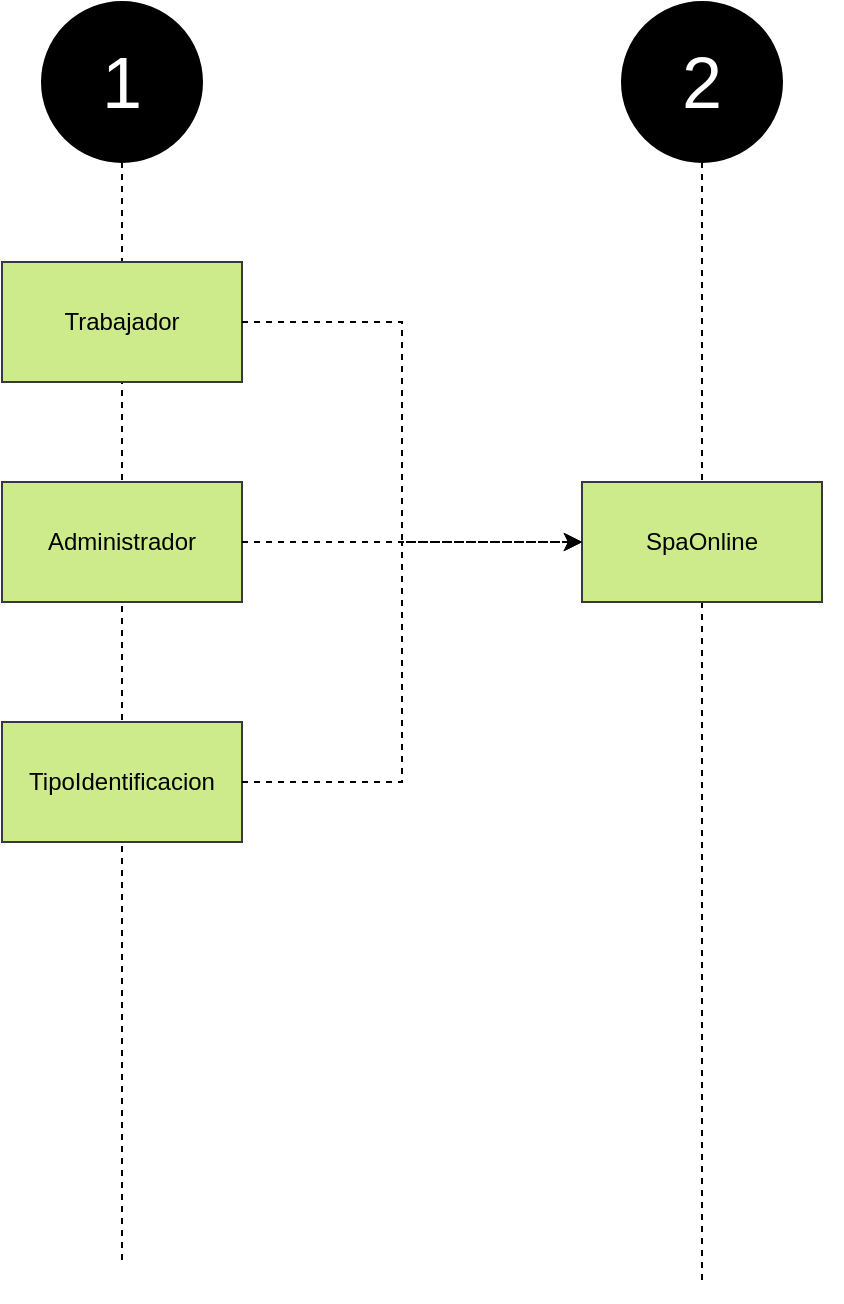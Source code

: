 <mxfile version="22.1.2" type="device" pages="5">
  <diagram name="Flujo de eventos" id="zBhicTsyFizKEP22qASS">
    <mxGraphModel dx="1104" dy="508" grid="1" gridSize="10" guides="1" tooltips="1" connect="1" arrows="1" fold="1" page="1" pageScale="1" pageWidth="827" pageHeight="1169" math="0" shadow="0">
      <root>
        <mxCell id="0" />
        <mxCell id="1" parent="0" />
        <mxCell id="tLENe-P63r3Lutoy_OWt-1" value="" style="group" parent="1" vertex="1" connectable="0">
          <mxGeometry x="60" y="40" width="120" height="630" as="geometry" />
        </mxCell>
        <mxCell id="tLENe-P63r3Lutoy_OWt-44" style="edgeStyle=orthogonalEdgeStyle;rounded=0;orthogonalLoop=1;jettySize=auto;html=1;dashed=1;endArrow=none;endFill=0;" parent="tLENe-P63r3Lutoy_OWt-1" source="tLENe-P63r3Lutoy_OWt-3" edge="1">
          <mxGeometry relative="1" as="geometry">
            <mxPoint x="40" y="630.0" as="targetPoint" />
          </mxGeometry>
        </mxCell>
        <mxCell id="tLENe-P63r3Lutoy_OWt-3" value="&lt;font color=&quot;#ffffff&quot; style=&quot;font-size: 36px;&quot;&gt;1&lt;/font&gt;" style="ellipse;whiteSpace=wrap;html=1;aspect=fixed;fillColor=#000000;" parent="tLENe-P63r3Lutoy_OWt-1" vertex="1">
          <mxGeometry width="80" height="80" as="geometry" />
        </mxCell>
        <mxCell id="Rw14AAxIYQiVGHx-Z-fn-6" value="Trabajador" style="rounded=0;whiteSpace=wrap;html=1;fillColor=#cdeb8b;strokeColor=#36393d;" parent="tLENe-P63r3Lutoy_OWt-1" vertex="1">
          <mxGeometry x="-20" y="130" width="120" height="60" as="geometry" />
        </mxCell>
        <mxCell id="Rw14AAxIYQiVGHx-Z-fn-8" value="Administrador" style="rounded=0;whiteSpace=wrap;html=1;fillColor=#cdeb8b;strokeColor=#36393d;" parent="tLENe-P63r3Lutoy_OWt-1" vertex="1">
          <mxGeometry x="-20" y="240" width="120" height="60" as="geometry" />
        </mxCell>
        <mxCell id="Rw14AAxIYQiVGHx-Z-fn-26" value="TipoIdentificacion" style="rounded=0;whiteSpace=wrap;html=1;fillColor=#cdeb8b;strokeColor=#36393d;" parent="tLENe-P63r3Lutoy_OWt-1" vertex="1">
          <mxGeometry x="-20" y="360" width="120" height="60" as="geometry" />
        </mxCell>
        <mxCell id="tLENe-P63r3Lutoy_OWt-12" value="" style="group" parent="1" vertex="1" connectable="0">
          <mxGeometry x="350" y="40" width="110" height="650" as="geometry" />
        </mxCell>
        <mxCell id="tLENe-P63r3Lutoy_OWt-14" value="&lt;font color=&quot;#ffffff&quot; style=&quot;font-size: 36px;&quot;&gt;2&lt;/font&gt;" style="ellipse;whiteSpace=wrap;html=1;aspect=fixed;fillColor=#000000;" parent="tLENe-P63r3Lutoy_OWt-12" vertex="1">
          <mxGeometry width="80" height="80" as="geometry" />
        </mxCell>
        <mxCell id="tLENe-P63r3Lutoy_OWt-16" value="" style="edgeStyle=orthogonalEdgeStyle;rounded=0;orthogonalLoop=1;jettySize=auto;html=1;endArrow=none;endFill=0;dashed=1;" parent="tLENe-P63r3Lutoy_OWt-12" source="Rw14AAxIYQiVGHx-Z-fn-5" edge="1">
          <mxGeometry relative="1" as="geometry">
            <mxPoint x="40" y="640" as="targetPoint" />
            <mxPoint x="390" y="152.642" as="sourcePoint" />
          </mxGeometry>
        </mxCell>
        <mxCell id="Rw14AAxIYQiVGHx-Z-fn-5" value="SpaOnline" style="rounded=0;whiteSpace=wrap;html=1;fillColor=#cdeb8b;strokeColor=#36393d;" parent="tLENe-P63r3Lutoy_OWt-12" vertex="1">
          <mxGeometry x="-20" y="240" width="120" height="60" as="geometry" />
        </mxCell>
        <mxCell id="Rw14AAxIYQiVGHx-Z-fn-32" value="" style="edgeStyle=orthogonalEdgeStyle;rounded=0;orthogonalLoop=1;jettySize=auto;html=1;endArrow=none;endFill=0;dashed=1;" parent="tLENe-P63r3Lutoy_OWt-12" source="tLENe-P63r3Lutoy_OWt-14" target="Rw14AAxIYQiVGHx-Z-fn-5" edge="1">
          <mxGeometry relative="1" as="geometry">
            <mxPoint x="390" y="680" as="targetPoint" />
            <mxPoint x="390" y="120" as="sourcePoint" />
          </mxGeometry>
        </mxCell>
        <mxCell id="UK6VP99KoT8ICxMLlUBV-1" style="edgeStyle=orthogonalEdgeStyle;rounded=0;orthogonalLoop=1;jettySize=auto;html=1;entryX=0;entryY=0.5;entryDx=0;entryDy=0;dashed=1;" parent="1" source="Rw14AAxIYQiVGHx-Z-fn-26" target="Rw14AAxIYQiVGHx-Z-fn-5" edge="1">
          <mxGeometry relative="1" as="geometry">
            <Array as="points">
              <mxPoint x="240" y="430" />
              <mxPoint x="240" y="310" />
            </Array>
          </mxGeometry>
        </mxCell>
        <mxCell id="UK6VP99KoT8ICxMLlUBV-2" style="edgeStyle=orthogonalEdgeStyle;rounded=0;orthogonalLoop=1;jettySize=auto;html=1;dashed=1;" parent="1" source="Rw14AAxIYQiVGHx-Z-fn-8" target="Rw14AAxIYQiVGHx-Z-fn-5" edge="1">
          <mxGeometry relative="1" as="geometry" />
        </mxCell>
        <mxCell id="UK6VP99KoT8ICxMLlUBV-3" style="edgeStyle=orthogonalEdgeStyle;rounded=0;orthogonalLoop=1;jettySize=auto;html=1;dashed=1;" parent="1" source="Rw14AAxIYQiVGHx-Z-fn-6" target="Rw14AAxIYQiVGHx-Z-fn-5" edge="1">
          <mxGeometry relative="1" as="geometry">
            <Array as="points">
              <mxPoint x="240" y="200" />
              <mxPoint x="240" y="310" />
            </Array>
          </mxGeometry>
        </mxCell>
      </root>
    </mxGraphModel>
  </diagram>
  <diagram id="LfHUw2b1Mqzj6z31MRwS" name="2. SpaOnline Event Storming">
    <mxGraphModel dx="2126" dy="1767" grid="1" gridSize="10" guides="1" tooltips="1" connect="1" arrows="1" fold="1" page="1" pageScale="1" pageWidth="827" pageHeight="1169" math="0" shadow="0">
      <root>
        <mxCell id="0" />
        <mxCell id="1" parent="0" />
        <mxCell id="Yvo61abbtXtxRw5pMssy-1" value="" style="rounded=1;whiteSpace=wrap;html=1;dashed=1;" parent="1" vertex="1">
          <mxGeometry x="-10" y="120" width="1270" height="590" as="geometry" />
        </mxCell>
        <mxCell id="Yvo61abbtXtxRw5pMssy-2" value="&lt;font style=&quot;font-size: 36px;&quot;&gt;Nombre del Dominio&lt;/font&gt;" style="text;html=1;align=center;verticalAlign=middle;resizable=0;points=[];autosize=1;strokeColor=none;fillColor=none;fontStyle=1" parent="1" vertex="1">
          <mxGeometry x="525" y="30" width="380" height="60" as="geometry" />
        </mxCell>
        <mxCell id="Yvo61abbtXtxRw5pMssy-3" value="Actor" style="whiteSpace=wrap;html=1;aspect=fixed;fillColor=#FCFCAA;" parent="1" vertex="1">
          <mxGeometry x="40" y="-230" width="80" height="80" as="geometry" />
        </mxCell>
        <mxCell id="Yvo61abbtXtxRw5pMssy-4" value="Comandos" style="whiteSpace=wrap;html=1;aspect=fixed;fillColor=#BDD7EE;" parent="1" vertex="1">
          <mxGeometry x="150" y="-230" width="80" height="80" as="geometry" />
        </mxCell>
        <mxCell id="Yvo61abbtXtxRw5pMssy-5" value="Enttity" style="whiteSpace=wrap;html=1;aspect=fixed;fillColor=#FFFF00;" parent="1" vertex="1">
          <mxGeometry x="260" y="-230" width="80" height="80" as="geometry" />
        </mxCell>
        <mxCell id="Yvo61abbtXtxRw5pMssy-6" value="Real&amp;nbsp; Model" style="whiteSpace=wrap;html=1;aspect=fixed;fillColor=#92D050;" parent="1" vertex="1">
          <mxGeometry x="380" y="-230" width="80" height="80" as="geometry" />
        </mxCell>
        <mxCell id="Yvo61abbtXtxRw5pMssy-7" value="Bussines Rules" style="whiteSpace=wrap;html=1;aspect=fixed;fillColor=#CC99FF;" parent="1" vertex="1">
          <mxGeometry x="490" y="-230" width="80" height="80" as="geometry" />
        </mxCell>
        <mxCell id="Yvo61abbtXtxRw5pMssy-8" value="External System" style="whiteSpace=wrap;html=1;aspect=fixed;fillColor=#FDD3FA;" parent="1" vertex="1">
          <mxGeometry x="590" y="-230" width="80" height="80" as="geometry" />
        </mxCell>
        <mxCell id="Yvo61abbtXtxRw5pMssy-9" value="Event&lt;br&gt;" style="whiteSpace=wrap;html=1;aspect=fixed;fillColor=#FFC000;" parent="1" vertex="1">
          <mxGeometry x="790" y="-230" width="80" height="80" as="geometry" />
        </mxCell>
        <mxCell id="Yvo61abbtXtxRw5pMssy-10" value="Hostpot" style="whiteSpace=wrap;html=1;aspect=fixed;fillColor=#FA90B1;" parent="1" vertex="1">
          <mxGeometry x="890" y="-230" width="80" height="80" as="geometry" />
        </mxCell>
        <mxCell id="Yvo61abbtXtxRw5pMssy-11" value="Eventos Previos" style="whiteSpace=wrap;html=1;aspect=fixed;fillColor=#D6DCE4;" parent="1" vertex="1">
          <mxGeometry x="700" y="-230" width="80" height="80" as="geometry" />
        </mxCell>
        <mxCell id="Yvo61abbtXtxRw5pMssy-15" value="Event" style="whiteSpace=wrap;html=1;aspect=fixed;fillColor=#FFC000;" parent="1" vertex="1">
          <mxGeometry x="610" y="280" width="80" height="80" as="geometry" />
        </mxCell>
        <mxCell id="Yvo61abbtXtxRw5pMssy-16" value="Entity" style="whiteSpace=wrap;html=1;aspect=fixed;fillColor=#FFFF00;" parent="1" vertex="1">
          <mxGeometry x="530" y="280" width="80" height="80" as="geometry" />
        </mxCell>
        <mxCell id="Yvo61abbtXtxRw5pMssy-17" value="Comando" style="whiteSpace=wrap;html=1;aspect=fixed;fillColor=#BDD7EE;" parent="1" vertex="1">
          <mxGeometry x="450" y="280" width="80" height="80" as="geometry" />
        </mxCell>
        <mxCell id="Yvo61abbtXtxRw5pMssy-19" value="Bussines Rules" style="whiteSpace=wrap;html=1;aspect=fixed;fillColor=#CC99FF;" parent="1" vertex="1">
          <mxGeometry x="525" y="360" width="120" height="120" as="geometry" />
        </mxCell>
        <mxCell id="Yvo61abbtXtxRw5pMssy-28" value="Administrador General" style="whiteSpace=wrap;html=1;aspect=fixed;fillColor=#FCFCAA;" parent="1" vertex="1">
          <mxGeometry x="210" y="285" width="80" height="80" as="geometry" />
        </mxCell>
        <mxCell id="Yvo61abbtXtxRw5pMssy-31" value="Administrador Institución" style="whiteSpace=wrap;html=1;aspect=fixed;fillColor=#FCFCAA;" parent="1" vertex="1">
          <mxGeometry x="210" y="385" width="80" height="80" as="geometry" />
        </mxCell>
        <mxCell id="Yvo61abbtXtxRw5pMssy-34" value="Jefe Centro de Informatica" style="whiteSpace=wrap;html=1;aspect=fixed;fillColor=#FCFCAA;" parent="1" vertex="1">
          <mxGeometry x="210" y="185" width="80" height="80" as="geometry" />
        </mxCell>
        <mxCell id="Yvo61abbtXtxRw5pMssy-36" value="Monitor Centros Informatica" style="whiteSpace=wrap;html=1;aspect=fixed;fillColor=#FCFCAA;" parent="1" vertex="1">
          <mxGeometry x="210" y="485" width="80" height="80" as="geometry" />
        </mxCell>
        <mxCell id="Yvo61abbtXtxRw5pMssy-38" value="Estudiante" style="whiteSpace=wrap;html=1;aspect=fixed;fillColor=#FCFCAA;" parent="1" vertex="1">
          <mxGeometry x="210" y="575" width="80" height="80" as="geometry" />
        </mxCell>
        <mxCell id="Yvo61abbtXtxRw5pMssy-57" value="Real&amp;nbsp; Model" style="whiteSpace=wrap;html=1;aspect=fixed;fillColor=#92D050;" parent="1" vertex="1">
          <mxGeometry x="530" y="200" width="80" height="80" as="geometry" />
        </mxCell>
        <mxCell id="Yvo61abbtXtxRw5pMssy-58" value="Hostpot" style="whiteSpace=wrap;html=1;aspect=fixed;fillColor=#FA90B1;" parent="1" vertex="1">
          <mxGeometry x="675" y="380" width="80" height="80" as="geometry" />
        </mxCell>
        <mxCell id="Yvo61abbtXtxRw5pMssy-61" value="External System" style="whiteSpace=wrap;html=1;aspect=fixed;fillColor=#FDD3FA;" parent="1" vertex="1">
          <mxGeometry x="610" y="200" width="80" height="80" as="geometry" />
        </mxCell>
        <mxCell id="Yvo61abbtXtxRw5pMssy-59" value="Eventos Previos" style="whiteSpace=wrap;html=1;aspect=fixed;fillColor=#D6DCE4;" parent="1" vertex="1">
          <mxGeometry x="690" y="280" width="80" height="80" as="geometry" />
        </mxCell>
        <mxCell id="Yvo61abbtXtxRw5pMssy-68" value="Quien lo Activa o posibles actores" style="text;html=1;align=center;verticalAlign=middle;resizable=0;points=[];autosize=1;strokeColor=none;fillColor=none;" parent="1" vertex="1">
          <mxGeometry x="150" y="150" width="200" height="30" as="geometry" />
        </mxCell>
        <mxCell id="owwoEWK4C-uiHUiFICB5-1" value="" style="rounded=1;whiteSpace=wrap;html=1;dashed=1;" parent="1" vertex="1">
          <mxGeometry x="-20" y="10" width="1690" height="1490" as="geometry" />
        </mxCell>
        <mxCell id="owwoEWK4C-uiHUiFICB5-2" value="&lt;font style=&quot;font-size: 36px;&quot;&gt;Spa Online&lt;/font&gt;" style="text;html=1;align=center;verticalAlign=middle;resizable=0;points=[];autosize=1;strokeColor=none;fillColor=none;fontStyle=1" parent="1" vertex="1">
          <mxGeometry x="605" y="30" width="210" height="60" as="geometry" />
        </mxCell>
        <mxCell id="owwoEWK4C-uiHUiFICB5-3" value="Actor" style="whiteSpace=wrap;html=1;aspect=fixed;fillColor=#FCFCAA;" parent="1" vertex="1">
          <mxGeometry x="40" y="-230" width="80" height="80" as="geometry" />
        </mxCell>
        <mxCell id="owwoEWK4C-uiHUiFICB5-4" value="Comandos" style="whiteSpace=wrap;html=1;aspect=fixed;fillColor=#BDD7EE;" parent="1" vertex="1">
          <mxGeometry x="150" y="-230" width="80" height="80" as="geometry" />
        </mxCell>
        <mxCell id="owwoEWK4C-uiHUiFICB5-5" value="Enttity" style="whiteSpace=wrap;html=1;aspect=fixed;fillColor=#FFFF00;" parent="1" vertex="1">
          <mxGeometry x="260" y="-230" width="80" height="80" as="geometry" />
        </mxCell>
        <mxCell id="owwoEWK4C-uiHUiFICB5-6" value="Real&amp;nbsp; Model" style="whiteSpace=wrap;html=1;aspect=fixed;fillColor=#92D050;" parent="1" vertex="1">
          <mxGeometry x="380" y="-230" width="80" height="80" as="geometry" />
        </mxCell>
        <mxCell id="owwoEWK4C-uiHUiFICB5-7" value="Bussines Rules" style="whiteSpace=wrap;html=1;aspect=fixed;fillColor=#CC99FF;" parent="1" vertex="1">
          <mxGeometry x="490" y="-230" width="80" height="80" as="geometry" />
        </mxCell>
        <mxCell id="owwoEWK4C-uiHUiFICB5-8" value="External System" style="whiteSpace=wrap;html=1;aspect=fixed;fillColor=#FDD3FA;" parent="1" vertex="1">
          <mxGeometry x="590" y="-230" width="80" height="80" as="geometry" />
        </mxCell>
        <mxCell id="owwoEWK4C-uiHUiFICB5-9" value="Event&lt;br&gt;" style="whiteSpace=wrap;html=1;aspect=fixed;fillColor=#FFC000;" parent="1" vertex="1">
          <mxGeometry x="790" y="-230" width="80" height="80" as="geometry" />
        </mxCell>
        <mxCell id="owwoEWK4C-uiHUiFICB5-10" value="Hostpot" style="whiteSpace=wrap;html=1;aspect=fixed;fillColor=#FA90B1;" parent="1" vertex="1">
          <mxGeometry x="890" y="-230" width="80" height="80" as="geometry" />
        </mxCell>
        <mxCell id="owwoEWK4C-uiHUiFICB5-11" value="Eventos Previos" style="whiteSpace=wrap;html=1;aspect=fixed;fillColor=#D6DCE4;" parent="1" vertex="1">
          <mxGeometry x="700" y="-230" width="80" height="80" as="geometry" />
        </mxCell>
        <mxCell id="owwoEWK4C-uiHUiFICB5-12" style="edgeStyle=orthogonalEdgeStyle;rounded=0;orthogonalLoop=1;jettySize=auto;html=1;strokeColor=#CC99FF;strokeWidth=3;" parent="1" source="owwoEWK4C-uiHUiFICB5-15" target="owwoEWK4C-uiHUiFICB5-43" edge="1">
          <mxGeometry relative="1" as="geometry">
            <Array as="points">
              <mxPoint x="650" y="180" />
              <mxPoint x="1490" y="180" />
              <mxPoint x="1490" y="1020" />
              <mxPoint x="1070" y="1020" />
            </Array>
          </mxGeometry>
        </mxCell>
        <mxCell id="owwoEWK4C-uiHUiFICB5-13" style="edgeStyle=orthogonalEdgeStyle;rounded=0;orthogonalLoop=1;jettySize=auto;html=1;strokeColor=#CC99FF;strokeWidth=3;" parent="1" source="owwoEWK4C-uiHUiFICB5-15" target="owwoEWK4C-uiHUiFICB5-36" edge="1">
          <mxGeometry relative="1" as="geometry">
            <Array as="points">
              <mxPoint x="650" y="180" />
              <mxPoint x="180" y="180" />
              <mxPoint x="180" y="930" />
              <mxPoint x="490" y="930" />
            </Array>
          </mxGeometry>
        </mxCell>
        <mxCell id="owwoEWK4C-uiHUiFICB5-14" style="edgeStyle=orthogonalEdgeStyle;rounded=0;orthogonalLoop=1;jettySize=auto;html=1;strokeColor=#CC99FF;strokeWidth=3;" parent="1" source="owwoEWK4C-uiHUiFICB5-15" target="owwoEWK4C-uiHUiFICB5-30" edge="1">
          <mxGeometry relative="1" as="geometry">
            <Array as="points">
              <mxPoint x="650" y="180" />
              <mxPoint x="1040" y="180" />
            </Array>
          </mxGeometry>
        </mxCell>
        <mxCell id="owwoEWK4C-uiHUiFICB5-15" value="SpaOnline Creado" style="whiteSpace=wrap;html=1;aspect=fixed;fillColor=#FFC000;" parent="1" vertex="1">
          <mxGeometry x="610" y="277.5" width="80" height="80" as="geometry" />
        </mxCell>
        <mxCell id="owwoEWK4C-uiHUiFICB5-16" value="SpaOnline" style="whiteSpace=wrap;html=1;aspect=fixed;fillColor=#FFFF00;" parent="1" vertex="1">
          <mxGeometry x="530" y="277.5" width="80" height="80" as="geometry" />
        </mxCell>
        <mxCell id="owwoEWK4C-uiHUiFICB5-17" value="Crear Spa" style="whiteSpace=wrap;html=1;aspect=fixed;fillColor=#BDD7EE;" parent="1" vertex="1">
          <mxGeometry x="450" y="277.5" width="80" height="80" as="geometry" />
        </mxCell>
        <mxCell id="owwoEWK4C-uiHUiFICB5-18" value="Pol-SpaOnline&amp;nbsp;-001:No debe existir otro Spa con el mismo nombre&lt;br&gt;&amp;nbsp;" style="whiteSpace=wrap;html=1;aspect=fixed;fillColor=#CC99FF;" parent="1" vertex="1">
          <mxGeometry x="500" y="357.5" width="150" height="150" as="geometry" />
        </mxCell>
        <mxCell id="owwoEWK4C-uiHUiFICB5-19" style="rounded=0;orthogonalLoop=1;jettySize=auto;html=1;exitX=1;exitY=0.5;exitDx=0;exitDy=0;" parent="1" source="owwoEWK4C-uiHUiFICB5-20" target="owwoEWK4C-uiHUiFICB5-17" edge="1">
          <mxGeometry relative="1" as="geometry" />
        </mxCell>
        <mxCell id="owwoEWK4C-uiHUiFICB5-20" value="Administrador General" style="whiteSpace=wrap;html=1;aspect=fixed;fillColor=#FCFCAA;" parent="1" vertex="1">
          <mxGeometry x="220" y="277.5" width="80" height="80" as="geometry" />
        </mxCell>
        <mxCell id="owwoEWK4C-uiHUiFICB5-25" value="Spa Online Eliminado" style="whiteSpace=wrap;html=1;aspect=fixed;fillColor=#D6DCE4;" parent="1" vertex="1">
          <mxGeometry x="690" y="277.5" width="80" height="80" as="geometry" />
        </mxCell>
        <mxCell id="owwoEWK4C-uiHUiFICB5-26" style="edgeStyle=orthogonalEdgeStyle;rounded=0;orthogonalLoop=1;jettySize=auto;html=1;strokeWidth=3;strokeColor=#FF9933;" parent="1" source="owwoEWK4C-uiHUiFICB5-28" target="owwoEWK4C-uiHUiFICB5-36" edge="1">
          <mxGeometry relative="1" as="geometry">
            <Array as="points">
              <mxPoint x="1240" y="1000" />
              <mxPoint x="510" y="1000" />
            </Array>
          </mxGeometry>
        </mxCell>
        <mxCell id="owwoEWK4C-uiHUiFICB5-27" style="edgeStyle=orthogonalEdgeStyle;rounded=0;orthogonalLoop=1;jettySize=auto;html=1;strokeWidth=3;strokeColor=#FF9933;" parent="1" source="owwoEWK4C-uiHUiFICB5-28" target="owwoEWK4C-uiHUiFICB5-43" edge="1">
          <mxGeometry relative="1" as="geometry">
            <Array as="points">
              <mxPoint x="1240" y="1000" />
              <mxPoint x="1070" y="1000" />
            </Array>
          </mxGeometry>
        </mxCell>
        <mxCell id="owwoEWK4C-uiHUiFICB5-28" value="SpaOnline&amp;nbsp;&lt;br&gt;Modificado" style="whiteSpace=wrap;html=1;aspect=fixed;fillColor=#FFC000;" parent="1" vertex="1">
          <mxGeometry x="1180" y="287.5" width="80" height="80" as="geometry" />
        </mxCell>
        <mxCell id="owwoEWK4C-uiHUiFICB5-29" value="Spa Online&amp;nbsp;" style="whiteSpace=wrap;html=1;aspect=fixed;fillColor=#FFFF00;" parent="1" vertex="1">
          <mxGeometry x="1100" y="287.5" width="80" height="80" as="geometry" />
        </mxCell>
        <mxCell id="owwoEWK4C-uiHUiFICB5-30" value="Modificar SpaOnline&amp;nbsp;" style="whiteSpace=wrap;html=1;aspect=fixed;fillColor=#BDD7EE;" parent="1" vertex="1">
          <mxGeometry x="1020" y="287.5" width="80" height="80" as="geometry" />
        </mxCell>
        <mxCell id="owwoEWK4C-uiHUiFICB5-31" value="SpaOnline&amp;nbsp;&lt;br&gt;Consultado" style="whiteSpace=wrap;html=1;aspect=fixed;fillColor=#D6DCE4;" parent="1" vertex="1">
          <mxGeometry x="1260" y="287.5" width="80" height="80" as="geometry" />
        </mxCell>
        <mxCell id="owwoEWK4C-uiHUiFICB5-32" style="edgeStyle=orthogonalEdgeStyle;rounded=0;orthogonalLoop=1;jettySize=auto;html=1;strokeColor=#FA90B1;strokeWidth=3;" parent="1" source="owwoEWK4C-uiHUiFICB5-34" target="owwoEWK4C-uiHUiFICB5-17" edge="1">
          <mxGeometry relative="1" as="geometry">
            <Array as="points">
              <mxPoint x="670" y="910" />
              <mxPoint x="120" y="910" />
              <mxPoint x="120" y="130" />
              <mxPoint x="490" y="130" />
            </Array>
          </mxGeometry>
        </mxCell>
        <mxCell id="owwoEWK4C-uiHUiFICB5-33" style="edgeStyle=orthogonalEdgeStyle;rounded=0;orthogonalLoop=1;jettySize=auto;html=1;strokeColor=#FA90B1;strokeWidth=3;" parent="1" source="owwoEWK4C-uiHUiFICB5-34" target="owwoEWK4C-uiHUiFICB5-30" edge="1">
          <mxGeometry relative="1" as="geometry">
            <Array as="points">
              <mxPoint x="670" y="910" />
              <mxPoint x="1030" y="910" />
            </Array>
          </mxGeometry>
        </mxCell>
        <mxCell id="owwoEWK4C-uiHUiFICB5-34" value="SpaOnline&amp;nbsp;&amp;nbsp;&lt;br&gt;Consultado" style="whiteSpace=wrap;html=1;aspect=fixed;fillColor=#FFC000;" parent="1" vertex="1">
          <mxGeometry x="630" y="1100" width="80" height="80" as="geometry" />
        </mxCell>
        <mxCell id="owwoEWK4C-uiHUiFICB5-35" value="SpaOnline&amp;nbsp;" style="whiteSpace=wrap;html=1;aspect=fixed;fillColor=#FFFF00;" parent="1" vertex="1">
          <mxGeometry x="550" y="1100" width="80" height="80" as="geometry" />
        </mxCell>
        <mxCell id="owwoEWK4C-uiHUiFICB5-36" value="Consultar SpaOnline&amp;nbsp;" style="whiteSpace=wrap;html=1;aspect=fixed;fillColor=#BDD7EE;" parent="1" vertex="1">
          <mxGeometry x="470" y="1100" width="80" height="80" as="geometry" />
        </mxCell>
        <mxCell id="owwoEWK4C-uiHUiFICB5-37" value="SpaOnline&amp;nbsp;&lt;br&gt;&amp;nbsp;Creado" style="whiteSpace=wrap;html=1;aspect=fixed;fillColor=#D6DCE4;" parent="1" vertex="1">
          <mxGeometry x="710" y="1100" width="80" height="80" as="geometry" />
        </mxCell>
        <mxCell id="owwoEWK4C-uiHUiFICB5-38" style="edgeStyle=orthogonalEdgeStyle;rounded=0;orthogonalLoop=1;jettySize=auto;html=1;strokeColor=#92D050;strokeWidth=3;" parent="1" source="owwoEWK4C-uiHUiFICB5-41" target="owwoEWK4C-uiHUiFICB5-17" edge="1">
          <mxGeometry relative="1" as="geometry">
            <Array as="points">
              <mxPoint x="1230" y="930" />
              <mxPoint x="1550" y="930" />
              <mxPoint x="1550" y="130" />
              <mxPoint x="490" y="130" />
            </Array>
          </mxGeometry>
        </mxCell>
        <mxCell id="owwoEWK4C-uiHUiFICB5-39" style="edgeStyle=orthogonalEdgeStyle;rounded=0;orthogonalLoop=1;jettySize=auto;html=1;strokeColor=#92D050;strokeWidth=3;" parent="1" source="owwoEWK4C-uiHUiFICB5-41" target="owwoEWK4C-uiHUiFICB5-36" edge="1">
          <mxGeometry relative="1" as="geometry">
            <Array as="points">
              <mxPoint x="1230" y="930" />
              <mxPoint x="510" y="930" />
            </Array>
          </mxGeometry>
        </mxCell>
        <mxCell id="owwoEWK4C-uiHUiFICB5-40" style="edgeStyle=orthogonalEdgeStyle;rounded=0;orthogonalLoop=1;jettySize=auto;html=1;entryX=0.5;entryY=0;entryDx=0;entryDy=0;strokeColor=#92D050;strokeWidth=3;" parent="1" source="owwoEWK4C-uiHUiFICB5-41" target="owwoEWK4C-uiHUiFICB5-30" edge="1">
          <mxGeometry relative="1" as="geometry">
            <Array as="points">
              <mxPoint x="1230" y="930" />
              <mxPoint x="1550" y="930" />
              <mxPoint x="1550" y="130" />
              <mxPoint x="1060" y="130" />
            </Array>
          </mxGeometry>
        </mxCell>
        <mxCell id="owwoEWK4C-uiHUiFICB5-41" value="SpaOnline&amp;nbsp;&lt;br&gt;Eliminado" style="whiteSpace=wrap;html=1;aspect=fixed;fillColor=#FFC000;" parent="1" vertex="1">
          <mxGeometry x="1190" y="1100" width="80" height="80" as="geometry" />
        </mxCell>
        <mxCell id="owwoEWK4C-uiHUiFICB5-42" value="SpaOnline&amp;nbsp;" style="whiteSpace=wrap;html=1;aspect=fixed;fillColor=#FFFF00;" parent="1" vertex="1">
          <mxGeometry x="1110" y="1100" width="80" height="80" as="geometry" />
        </mxCell>
        <mxCell id="owwoEWK4C-uiHUiFICB5-43" value="Eliminar&amp;nbsp; SpaOnline&amp;nbsp;" style="whiteSpace=wrap;html=1;aspect=fixed;fillColor=#BDD7EE;" parent="1" vertex="1">
          <mxGeometry x="1030" y="1100" width="80" height="80" as="geometry" />
        </mxCell>
        <mxCell id="owwoEWK4C-uiHUiFICB5-44" value="SpaOnline&amp;nbsp;&lt;br&gt;&amp;nbsp;Creado" style="whiteSpace=wrap;html=1;aspect=fixed;fillColor=#D6DCE4;" parent="1" vertex="1">
          <mxGeometry x="1270" y="1100" width="80" height="80" as="geometry" />
        </mxCell>
        <mxCell id="owwoEWK4C-uiHUiFICB5-45" value="Pol-SpaOnline-002:Los datos del nuevo SpaOnline&amp;nbsp;deben ser valido a nivel de tipo de dato, longitud, obligatoriedad, formato, rango&lt;br&gt;&amp;nbsp;" style="whiteSpace=wrap;html=1;aspect=fixed;fillColor=#CC99FF;" parent="1" vertex="1">
          <mxGeometry x="500" y="507.5" width="150" height="150" as="geometry" />
        </mxCell>
        <mxCell id="owwoEWK4C-uiHUiFICB5-46" value="SpaOnline&amp;nbsp;&lt;br&gt;&amp;nbsp;Creado" style="whiteSpace=wrap;html=1;aspect=fixed;fillColor=#D6DCE4;" parent="1" vertex="1">
          <mxGeometry x="1260" y="367.5" width="80" height="80" as="geometry" />
        </mxCell>
        <mxCell id="owwoEWK4C-uiHUiFICB5-47" value="Spa Online&amp;nbsp;&lt;br&gt;&amp;nbsp;Consultado" style="whiteSpace=wrap;html=1;aspect=fixed;fillColor=#D6DCE4;" parent="1" vertex="1">
          <mxGeometry x="1270" y="1180" width="80" height="80" as="geometry" />
        </mxCell>
        <mxCell id="owwoEWK4C-uiHUiFICB5-48" value="Spa Online Modificado" style="whiteSpace=wrap;html=1;aspect=fixed;fillColor=#D6DCE4;" parent="1" vertex="1">
          <mxGeometry x="1270" y="1260" width="80" height="80" as="geometry" />
        </mxCell>
        <mxCell id="owwoEWK4C-uiHUiFICB5-49" value="Spa Online Consultado" style="whiteSpace=wrap;html=1;aspect=fixed;fillColor=#D6DCE4;" parent="1" vertex="1">
          <mxGeometry x="690" y="357.5" width="80" height="80" as="geometry" />
        </mxCell>
        <mxCell id="owwoEWK4C-uiHUiFICB5-50" value="SpaOnline Modificado" style="whiteSpace=wrap;html=1;aspect=fixed;fillColor=#D6DCE4;" parent="1" vertex="1">
          <mxGeometry x="710" y="1180" width="80" height="80" as="geometry" />
        </mxCell>
        <mxCell id="owwoEWK4C-uiHUiFICB5-51" value="Pol-Spa Online -004:Si se envía parametros de consulta se deben de ser valido a nivel de tipo de dato, longitud, obligatoriedad, formato, rango&lt;br&gt;&amp;nbsp;" style="whiteSpace=wrap;html=1;aspect=fixed;fillColor=#CC99FF;" parent="1" vertex="1">
          <mxGeometry x="515" y="1180" width="150" height="150" as="geometry" />
        </mxCell>
        <mxCell id="owwoEWK4C-uiHUiFICB5-52" value="Pol-SpaOnline-005: No debe existir otra empresa, a excepcion de que sea la misma empresa que se esta modificando&lt;br&gt;&amp;nbsp;" style="whiteSpace=wrap;html=1;aspect=fixed;fillColor=#CC99FF;" parent="1" vertex="1">
          <mxGeometry x="1065" y="367.5" width="150" height="150" as="geometry" />
        </mxCell>
        <mxCell id="owwoEWK4C-uiHUiFICB5-53" value="Pol-Spa Online -006: debe existir el Spa Online que se esta modificando&amp;nbsp;" style="whiteSpace=wrap;html=1;aspect=fixed;fillColor=#CC99FF;" parent="1" vertex="1">
          <mxGeometry x="1065" y="667.5" width="150" height="150" as="geometry" />
        </mxCell>
        <mxCell id="owwoEWK4C-uiHUiFICB5-54" value="Pol-Spa Online-002:Los datos del nuevo Spa deben ser valido a nivel de tipo de dato, longitud, obligatoriedad, formato, rango&lt;br&gt;&amp;nbsp;" style="whiteSpace=wrap;html=1;aspect=fixed;fillColor=#CC99FF;" parent="1" vertex="1">
          <mxGeometry x="1065" y="517.5" width="150" height="150" as="geometry" />
        </mxCell>
        <mxCell id="owwoEWK4C-uiHUiFICB5-55" style="edgeStyle=orthogonalEdgeStyle;rounded=0;orthogonalLoop=1;jettySize=auto;html=1;curved=1;" parent="1" source="owwoEWK4C-uiHUiFICB5-56" edge="1">
          <mxGeometry relative="1" as="geometry">
            <mxPoint x="1015" y="330" as="targetPoint" />
            <Array as="points">
              <mxPoint x="945" y="200" />
              <mxPoint x="945" y="330" />
            </Array>
          </mxGeometry>
        </mxCell>
        <mxCell id="owwoEWK4C-uiHUiFICB5-56" value="Administrador General" style="whiteSpace=wrap;html=1;aspect=fixed;fillColor=#FCFCAA;" parent="1" vertex="1">
          <mxGeometry x="785" y="197.5" width="80" height="80" as="geometry" />
        </mxCell>
        <mxCell id="owwoEWK4C-uiHUiFICB5-57" style="edgeStyle=orthogonalEdgeStyle;rounded=0;orthogonalLoop=1;jettySize=auto;html=1;" parent="1" source="owwoEWK4C-uiHUiFICB5-58" edge="1">
          <mxGeometry relative="1" as="geometry">
            <mxPoint x="1015" y="328" as="targetPoint" />
          </mxGeometry>
        </mxCell>
        <mxCell id="owwoEWK4C-uiHUiFICB5-58" value="Administrador Institución" style="whiteSpace=wrap;html=1;aspect=fixed;fillColor=#FCFCAA;" parent="1" vertex="1">
          <mxGeometry x="785" y="287.5" width="80" height="80" as="geometry" />
        </mxCell>
        <mxCell id="owwoEWK4C-uiHUiFICB5-61" value="Pol-Spa Online -007:Que el Spa Online&amp;nbsp;&amp;nbsp;exista y no tenga usuarios asociados&lt;br&gt;&amp;nbsp;" style="whiteSpace=wrap;html=1;aspect=fixed;fillColor=#CC99FF;" parent="1" vertex="1">
          <mxGeometry x="1075" y="1180" width="150" height="150" as="geometry" />
        </mxCell>
        <mxCell id="owwoEWK4C-uiHUiFICB5-62" style="edgeStyle=orthogonalEdgeStyle;rounded=0;orthogonalLoop=1;jettySize=auto;html=1;curved=1;" parent="1" source="owwoEWK4C-uiHUiFICB5-63" edge="1">
          <mxGeometry relative="1" as="geometry">
            <mxPoint x="470" y="1140" as="targetPoint" />
            <Array as="points">
              <mxPoint x="400" y="1048" />
              <mxPoint x="400" y="1140" />
            </Array>
          </mxGeometry>
        </mxCell>
        <mxCell id="owwoEWK4C-uiHUiFICB5-63" value="Administrador General" style="whiteSpace=wrap;html=1;aspect=fixed;fillColor=#FCFCAA;" parent="1" vertex="1">
          <mxGeometry x="240" y="1007.5" width="80" height="80" as="geometry" />
        </mxCell>
        <mxCell id="owwoEWK4C-uiHUiFICB5-64" style="edgeStyle=orthogonalEdgeStyle;rounded=0;orthogonalLoop=1;jettySize=auto;html=1;" parent="1" source="owwoEWK4C-uiHUiFICB5-65" edge="1">
          <mxGeometry relative="1" as="geometry">
            <mxPoint x="470" y="1138" as="targetPoint" />
          </mxGeometry>
        </mxCell>
        <mxCell id="owwoEWK4C-uiHUiFICB5-65" value="Administrador Institución" style="whiteSpace=wrap;html=1;aspect=fixed;fillColor=#FCFCAA;" parent="1" vertex="1">
          <mxGeometry x="240" y="1097.5" width="80" height="80" as="geometry" />
        </mxCell>
        <mxCell id="owwoEWK4C-uiHUiFICB5-68" style="edgeStyle=orthogonalEdgeStyle;rounded=0;orthogonalLoop=1;jettySize=auto;html=1;curved=1;" parent="1" source="owwoEWK4C-uiHUiFICB5-69" target="owwoEWK4C-uiHUiFICB5-36" edge="1">
          <mxGeometry relative="1" as="geometry">
            <Array as="points">
              <mxPoint x="400" y="1220" />
              <mxPoint x="400" y="1140" />
            </Array>
          </mxGeometry>
        </mxCell>
        <mxCell id="owwoEWK4C-uiHUiFICB5-69" value="Trabajador" style="whiteSpace=wrap;html=1;aspect=fixed;fillColor=#FCFCAA;" parent="1" vertex="1">
          <mxGeometry x="240" y="1180" width="80" height="80" as="geometry" />
        </mxCell>
        <mxCell id="owwoEWK4C-uiHUiFICB5-70" style="edgeStyle=orthogonalEdgeStyle;rounded=0;orthogonalLoop=1;jettySize=auto;html=1;curved=1;" parent="1" source="owwoEWK4C-uiHUiFICB5-71" edge="1">
          <mxGeometry relative="1" as="geometry">
            <mxPoint x="1030" y="1137.5" as="targetPoint" />
            <Array as="points">
              <mxPoint x="960" y="1050" />
              <mxPoint x="960" y="1138" />
            </Array>
          </mxGeometry>
        </mxCell>
        <mxCell id="owwoEWK4C-uiHUiFICB5-71" value="Administrador General" style="whiteSpace=wrap;html=1;aspect=fixed;fillColor=#FCFCAA;" parent="1" vertex="1">
          <mxGeometry x="800" y="1005" width="80" height="80" as="geometry" />
        </mxCell>
        <mxCell id="owwoEWK4C-uiHUiFICB5-72" style="rounded=0;orthogonalLoop=1;jettySize=auto;html=1;" parent="1" source="owwoEWK4C-uiHUiFICB5-73" edge="1">
          <mxGeometry relative="1" as="geometry">
            <mxPoint x="1030" y="1135.5" as="targetPoint" />
          </mxGeometry>
        </mxCell>
        <mxCell id="owwoEWK4C-uiHUiFICB5-73" value="Administrador Institución" style="whiteSpace=wrap;html=1;aspect=fixed;fillColor=#FCFCAA;" parent="1" vertex="1">
          <mxGeometry x="800" y="1095" width="80" height="80" as="geometry" />
        </mxCell>
        <mxCell id="owwoEWK4C-uiHUiFICB5-76" value="Pol-SpaOnline&amp;nbsp;-003:Debe existir un numero de identificacion para ser creado&lt;br&gt;&amp;nbsp;" style="whiteSpace=wrap;html=1;aspect=fixed;fillColor=#CC99FF;" parent="1" vertex="1">
          <mxGeometry x="500" y="657.5" width="150" height="150" as="geometry" />
        </mxCell>
        <mxCell id="owwoEWK4C-uiHUiFICB5-77" value="Pol-Spa Online -008: El usuario debe estar permitido para consultar&lt;br&gt;&amp;nbsp;" style="whiteSpace=wrap;html=1;aspect=fixed;fillColor=#CC99FF;" parent="1" vertex="1">
          <mxGeometry x="515" y="1330" width="150" height="150" as="geometry" />
        </mxCell>
        <mxCell id="owwoEWK4C-uiHUiFICB5-78" value="SpaOnline Eliminado" style="whiteSpace=wrap;html=1;aspect=fixed;fillColor=#D6DCE4;" parent="1" vertex="1">
          <mxGeometry x="710" y="1260" width="80" height="80" as="geometry" />
        </mxCell>
      </root>
    </mxGraphModel>
  </diagram>
  <diagram id="waEQ7hGgcI4W0p5YGWar" name="2.1 Tipo Identificacion - Event Storming">
    <mxGraphModel dx="2667" dy="2016" grid="1" gridSize="10" guides="1" tooltips="1" connect="1" arrows="1" fold="1" page="1" pageScale="1" pageWidth="827" pageHeight="1169" math="0" shadow="0">
      <root>
        <mxCell id="0" />
        <mxCell id="1" parent="0" />
        <mxCell id="JEmpH91tZQChFvVjd7J6-1" value="" style="rounded=1;whiteSpace=wrap;html=1;dashed=1;" parent="1" vertex="1">
          <mxGeometry x="-10" y="120" width="1270" height="590" as="geometry" />
        </mxCell>
        <mxCell id="JEmpH91tZQChFvVjd7J6-2" value="&lt;font style=&quot;font-size: 36px;&quot;&gt;Nombre del Dominio&lt;/font&gt;" style="text;html=1;align=center;verticalAlign=middle;resizable=0;points=[];autosize=1;strokeColor=none;fillColor=none;fontStyle=1" parent="1" vertex="1">
          <mxGeometry x="525" y="30" width="380" height="60" as="geometry" />
        </mxCell>
        <mxCell id="JEmpH91tZQChFvVjd7J6-3" value="Actor" style="whiteSpace=wrap;html=1;aspect=fixed;fillColor=#FCFCAA;" parent="1" vertex="1">
          <mxGeometry x="40" y="-230" width="80" height="80" as="geometry" />
        </mxCell>
        <mxCell id="JEmpH91tZQChFvVjd7J6-4" value="Comandos" style="whiteSpace=wrap;html=1;aspect=fixed;fillColor=#BDD7EE;" parent="1" vertex="1">
          <mxGeometry x="150" y="-230" width="80" height="80" as="geometry" />
        </mxCell>
        <mxCell id="JEmpH91tZQChFvVjd7J6-5" value="Enttity" style="whiteSpace=wrap;html=1;aspect=fixed;fillColor=#FFFF00;" parent="1" vertex="1">
          <mxGeometry x="260" y="-230" width="80" height="80" as="geometry" />
        </mxCell>
        <mxCell id="JEmpH91tZQChFvVjd7J6-6" value="Real&amp;nbsp; Model" style="whiteSpace=wrap;html=1;aspect=fixed;fillColor=#92D050;" parent="1" vertex="1">
          <mxGeometry x="380" y="-230" width="80" height="80" as="geometry" />
        </mxCell>
        <mxCell id="JEmpH91tZQChFvVjd7J6-7" value="Bussines Rules" style="whiteSpace=wrap;html=1;aspect=fixed;fillColor=#CC99FF;" parent="1" vertex="1">
          <mxGeometry x="490" y="-230" width="80" height="80" as="geometry" />
        </mxCell>
        <mxCell id="JEmpH91tZQChFvVjd7J6-8" value="External System" style="whiteSpace=wrap;html=1;aspect=fixed;fillColor=#FDD3FA;" parent="1" vertex="1">
          <mxGeometry x="590" y="-230" width="80" height="80" as="geometry" />
        </mxCell>
        <mxCell id="JEmpH91tZQChFvVjd7J6-9" value="Event&lt;br&gt;" style="whiteSpace=wrap;html=1;aspect=fixed;fillColor=#FFC000;" parent="1" vertex="1">
          <mxGeometry x="790" y="-230" width="80" height="80" as="geometry" />
        </mxCell>
        <mxCell id="JEmpH91tZQChFvVjd7J6-10" value="Hostpot" style="whiteSpace=wrap;html=1;aspect=fixed;fillColor=#FA90B1;" parent="1" vertex="1">
          <mxGeometry x="890" y="-230" width="80" height="80" as="geometry" />
        </mxCell>
        <mxCell id="JEmpH91tZQChFvVjd7J6-11" value="Eventos Previos" style="whiteSpace=wrap;html=1;aspect=fixed;fillColor=#D6DCE4;" parent="1" vertex="1">
          <mxGeometry x="700" y="-230" width="80" height="80" as="geometry" />
        </mxCell>
        <mxCell id="JEmpH91tZQChFvVjd7J6-12" value="Event" style="whiteSpace=wrap;html=1;aspect=fixed;fillColor=#FFC000;" parent="1" vertex="1">
          <mxGeometry x="610" y="280" width="80" height="80" as="geometry" />
        </mxCell>
        <mxCell id="JEmpH91tZQChFvVjd7J6-13" value="Entity" style="whiteSpace=wrap;html=1;aspect=fixed;fillColor=#FFFF00;" parent="1" vertex="1">
          <mxGeometry x="530" y="280" width="80" height="80" as="geometry" />
        </mxCell>
        <mxCell id="JEmpH91tZQChFvVjd7J6-14" value="Comando" style="whiteSpace=wrap;html=1;aspect=fixed;fillColor=#BDD7EE;" parent="1" vertex="1">
          <mxGeometry x="450" y="280" width="80" height="80" as="geometry" />
        </mxCell>
        <mxCell id="JEmpH91tZQChFvVjd7J6-15" value="Bussines Rules" style="whiteSpace=wrap;html=1;aspect=fixed;fillColor=#CC99FF;" parent="1" vertex="1">
          <mxGeometry x="525" y="360" width="120" height="120" as="geometry" />
        </mxCell>
        <mxCell id="JEmpH91tZQChFvVjd7J6-16" value="Administrador General" style="whiteSpace=wrap;html=1;aspect=fixed;fillColor=#FCFCAA;" parent="1" vertex="1">
          <mxGeometry x="210" y="285" width="80" height="80" as="geometry" />
        </mxCell>
        <mxCell id="JEmpH91tZQChFvVjd7J6-17" value="Administrador Institución" style="whiteSpace=wrap;html=1;aspect=fixed;fillColor=#FCFCAA;" parent="1" vertex="1">
          <mxGeometry x="210" y="385" width="80" height="80" as="geometry" />
        </mxCell>
        <mxCell id="JEmpH91tZQChFvVjd7J6-18" value="Jefe Centro de Informatica" style="whiteSpace=wrap;html=1;aspect=fixed;fillColor=#FCFCAA;" parent="1" vertex="1">
          <mxGeometry x="210" y="185" width="80" height="80" as="geometry" />
        </mxCell>
        <mxCell id="JEmpH91tZQChFvVjd7J6-19" value="Monitor Centros Informatica" style="whiteSpace=wrap;html=1;aspect=fixed;fillColor=#FCFCAA;" parent="1" vertex="1">
          <mxGeometry x="210" y="485" width="80" height="80" as="geometry" />
        </mxCell>
        <mxCell id="JEmpH91tZQChFvVjd7J6-20" value="Estudiante" style="whiteSpace=wrap;html=1;aspect=fixed;fillColor=#FCFCAA;" parent="1" vertex="1">
          <mxGeometry x="210" y="575" width="80" height="80" as="geometry" />
        </mxCell>
        <mxCell id="JEmpH91tZQChFvVjd7J6-21" value="Real&amp;nbsp; Model" style="whiteSpace=wrap;html=1;aspect=fixed;fillColor=#92D050;" parent="1" vertex="1">
          <mxGeometry x="530" y="200" width="80" height="80" as="geometry" />
        </mxCell>
        <mxCell id="JEmpH91tZQChFvVjd7J6-22" value="Hostpot" style="whiteSpace=wrap;html=1;aspect=fixed;fillColor=#FA90B1;" parent="1" vertex="1">
          <mxGeometry x="675" y="380" width="80" height="80" as="geometry" />
        </mxCell>
        <mxCell id="JEmpH91tZQChFvVjd7J6-23" value="External System" style="whiteSpace=wrap;html=1;aspect=fixed;fillColor=#FDD3FA;" parent="1" vertex="1">
          <mxGeometry x="610" y="200" width="80" height="80" as="geometry" />
        </mxCell>
        <mxCell id="JEmpH91tZQChFvVjd7J6-24" value="Eventos Previos" style="whiteSpace=wrap;html=1;aspect=fixed;fillColor=#D6DCE4;" parent="1" vertex="1">
          <mxGeometry x="690" y="280" width="80" height="80" as="geometry" />
        </mxCell>
        <mxCell id="JEmpH91tZQChFvVjd7J6-25" value="Quien lo Activa o posibles actores" style="text;html=1;align=center;verticalAlign=middle;resizable=0;points=[];autosize=1;strokeColor=none;fillColor=none;" parent="1" vertex="1">
          <mxGeometry x="150" y="150" width="200" height="30" as="geometry" />
        </mxCell>
        <mxCell id="JEmpH91tZQChFvVjd7J6-26" value="" style="rounded=1;whiteSpace=wrap;html=1;dashed=1;" parent="1" vertex="1">
          <mxGeometry x="-20" y="10" width="1690" height="1490" as="geometry" />
        </mxCell>
        <mxCell id="JEmpH91tZQChFvVjd7J6-27" value="&lt;font style=&quot;font-size: 36px;&quot;&gt;TipoIdentificación&lt;/font&gt;" style="text;html=1;align=center;verticalAlign=middle;resizable=0;points=[];autosize=1;strokeColor=none;fillColor=none;fontStyle=1" parent="1" vertex="1">
          <mxGeometry x="545" y="30" width="330" height="60" as="geometry" />
        </mxCell>
        <mxCell id="JEmpH91tZQChFvVjd7J6-28" value="Actor" style="whiteSpace=wrap;html=1;aspect=fixed;fillColor=#FCFCAA;" parent="1" vertex="1">
          <mxGeometry x="40" y="-230" width="80" height="80" as="geometry" />
        </mxCell>
        <mxCell id="JEmpH91tZQChFvVjd7J6-29" value="Comandos" style="whiteSpace=wrap;html=1;aspect=fixed;fillColor=#BDD7EE;" parent="1" vertex="1">
          <mxGeometry x="150" y="-230" width="80" height="80" as="geometry" />
        </mxCell>
        <mxCell id="JEmpH91tZQChFvVjd7J6-30" value="Enttity" style="whiteSpace=wrap;html=1;aspect=fixed;fillColor=#FFFF00;" parent="1" vertex="1">
          <mxGeometry x="260" y="-230" width="80" height="80" as="geometry" />
        </mxCell>
        <mxCell id="JEmpH91tZQChFvVjd7J6-31" value="Real&amp;nbsp; Model" style="whiteSpace=wrap;html=1;aspect=fixed;fillColor=#92D050;" parent="1" vertex="1">
          <mxGeometry x="380" y="-230" width="80" height="80" as="geometry" />
        </mxCell>
        <mxCell id="JEmpH91tZQChFvVjd7J6-32" value="Bussines Rules" style="whiteSpace=wrap;html=1;aspect=fixed;fillColor=#CC99FF;" parent="1" vertex="1">
          <mxGeometry x="490" y="-230" width="80" height="80" as="geometry" />
        </mxCell>
        <mxCell id="JEmpH91tZQChFvVjd7J6-33" value="External System" style="whiteSpace=wrap;html=1;aspect=fixed;fillColor=#FDD3FA;" parent="1" vertex="1">
          <mxGeometry x="590" y="-230" width="80" height="80" as="geometry" />
        </mxCell>
        <mxCell id="JEmpH91tZQChFvVjd7J6-34" value="Event&lt;br&gt;" style="whiteSpace=wrap;html=1;aspect=fixed;fillColor=#FFC000;" parent="1" vertex="1">
          <mxGeometry x="790" y="-230" width="80" height="80" as="geometry" />
        </mxCell>
        <mxCell id="JEmpH91tZQChFvVjd7J6-35" value="Hostpot" style="whiteSpace=wrap;html=1;aspect=fixed;fillColor=#FA90B1;" parent="1" vertex="1">
          <mxGeometry x="890" y="-230" width="80" height="80" as="geometry" />
        </mxCell>
        <mxCell id="JEmpH91tZQChFvVjd7J6-36" value="Eventos Previos" style="whiteSpace=wrap;html=1;aspect=fixed;fillColor=#D6DCE4;" parent="1" vertex="1">
          <mxGeometry x="700" y="-230" width="80" height="80" as="geometry" />
        </mxCell>
        <mxCell id="JEmpH91tZQChFvVjd7J6-37" style="edgeStyle=orthogonalEdgeStyle;rounded=0;orthogonalLoop=1;jettySize=auto;html=1;strokeColor=#CC99FF;strokeWidth=3;" parent="1" source="JEmpH91tZQChFvVjd7J6-40" target="JEmpH91tZQChFvVjd7J6-64" edge="1">
          <mxGeometry relative="1" as="geometry">
            <Array as="points">
              <mxPoint x="650" y="180" />
              <mxPoint x="1490" y="180" />
              <mxPoint x="1490" y="1020" />
              <mxPoint x="1070" y="1020" />
            </Array>
          </mxGeometry>
        </mxCell>
        <mxCell id="JEmpH91tZQChFvVjd7J6-38" style="edgeStyle=orthogonalEdgeStyle;rounded=0;orthogonalLoop=1;jettySize=auto;html=1;strokeColor=#CC99FF;strokeWidth=3;" parent="1" source="JEmpH91tZQChFvVjd7J6-40" target="JEmpH91tZQChFvVjd7J6-57" edge="1">
          <mxGeometry relative="1" as="geometry">
            <Array as="points">
              <mxPoint x="650" y="180" />
              <mxPoint x="180" y="180" />
              <mxPoint x="180" y="930" />
              <mxPoint x="490" y="930" />
            </Array>
          </mxGeometry>
        </mxCell>
        <mxCell id="JEmpH91tZQChFvVjd7J6-39" style="edgeStyle=orthogonalEdgeStyle;rounded=0;orthogonalLoop=1;jettySize=auto;html=1;strokeColor=#CC99FF;strokeWidth=3;" parent="1" source="JEmpH91tZQChFvVjd7J6-40" target="JEmpH91tZQChFvVjd7J6-51" edge="1">
          <mxGeometry relative="1" as="geometry">
            <Array as="points">
              <mxPoint x="650" y="180" />
              <mxPoint x="1040" y="180" />
            </Array>
          </mxGeometry>
        </mxCell>
        <mxCell id="JEmpH91tZQChFvVjd7J6-40" value="Tipo Identificacion&lt;br&gt;&amp;nbsp;Creado" style="whiteSpace=wrap;html=1;aspect=fixed;fillColor=#FFC000;" parent="1" vertex="1">
          <mxGeometry x="610" y="277.5" width="80" height="80" as="geometry" />
        </mxCell>
        <mxCell id="JEmpH91tZQChFvVjd7J6-41" value="Tipo&lt;br&gt;Identificacion" style="whiteSpace=wrap;html=1;aspect=fixed;fillColor=#FFFF00;" parent="1" vertex="1">
          <mxGeometry x="530" y="277.5" width="80" height="80" as="geometry" />
        </mxCell>
        <mxCell id="JEmpH91tZQChFvVjd7J6-42" value="Crear Tipo Identificacion" style="whiteSpace=wrap;html=1;aspect=fixed;fillColor=#BDD7EE;" parent="1" vertex="1">
          <mxGeometry x="450" y="277.5" width="80" height="80" as="geometry" />
        </mxCell>
        <mxCell id="JEmpH91tZQChFvVjd7J6-43" value="Pol-Tipo Identificacion-001:No debe existir otro&amp;nbsp;Tipo Identificacion con el mismo nombre&lt;br&gt;&amp;nbsp;" style="whiteSpace=wrap;html=1;aspect=fixed;fillColor=#CC99FF;" parent="1" vertex="1">
          <mxGeometry x="500" y="357.5" width="150" height="150" as="geometry" />
        </mxCell>
        <mxCell id="JEmpH91tZQChFvVjd7J6-44" style="rounded=0;orthogonalLoop=1;jettySize=auto;html=1;exitX=1;exitY=0.5;exitDx=0;exitDy=0;" parent="1" source="JEmpH91tZQChFvVjd7J6-45" target="JEmpH91tZQChFvVjd7J6-42" edge="1">
          <mxGeometry relative="1" as="geometry" />
        </mxCell>
        <mxCell id="JEmpH91tZQChFvVjd7J6-45" value="Administrador General" style="whiteSpace=wrap;html=1;aspect=fixed;fillColor=#FCFCAA;" parent="1" vertex="1">
          <mxGeometry x="220" y="277.5" width="80" height="80" as="geometry" />
        </mxCell>
        <mxCell id="JEmpH91tZQChFvVjd7J6-46" value="Tipo Identificacion&lt;br&gt;&amp;nbsp;Eliminado" style="whiteSpace=wrap;html=1;aspect=fixed;fillColor=#D6DCE4;" parent="1" vertex="1">
          <mxGeometry x="690" y="277.5" width="80" height="80" as="geometry" />
        </mxCell>
        <mxCell id="JEmpH91tZQChFvVjd7J6-47" style="edgeStyle=orthogonalEdgeStyle;rounded=0;orthogonalLoop=1;jettySize=auto;html=1;strokeWidth=3;strokeColor=#FF9933;" parent="1" source="JEmpH91tZQChFvVjd7J6-49" target="JEmpH91tZQChFvVjd7J6-57" edge="1">
          <mxGeometry relative="1" as="geometry">
            <Array as="points">
              <mxPoint x="1240" y="1000" />
              <mxPoint x="510" y="1000" />
            </Array>
          </mxGeometry>
        </mxCell>
        <mxCell id="JEmpH91tZQChFvVjd7J6-48" style="edgeStyle=orthogonalEdgeStyle;rounded=0;orthogonalLoop=1;jettySize=auto;html=1;strokeWidth=3;strokeColor=#FF9933;" parent="1" source="JEmpH91tZQChFvVjd7J6-49" target="JEmpH91tZQChFvVjd7J6-64" edge="1">
          <mxGeometry relative="1" as="geometry">
            <Array as="points">
              <mxPoint x="1240" y="1000" />
              <mxPoint x="1070" y="1000" />
            </Array>
          </mxGeometry>
        </mxCell>
        <mxCell id="JEmpH91tZQChFvVjd7J6-49" value="Tipo Identificacion&amp;nbsp;&lt;br&gt;Modificado" style="whiteSpace=wrap;html=1;aspect=fixed;fillColor=#FFC000;" parent="1" vertex="1">
          <mxGeometry x="1180" y="287.5" width="80" height="80" as="geometry" />
        </mxCell>
        <mxCell id="JEmpH91tZQChFvVjd7J6-50" value="Tipo Identificacion" style="whiteSpace=wrap;html=1;aspect=fixed;fillColor=#FFFF00;" parent="1" vertex="1">
          <mxGeometry x="1100" y="287.5" width="80" height="80" as="geometry" />
        </mxCell>
        <mxCell id="JEmpH91tZQChFvVjd7J6-51" value="Modificar&lt;br&gt;&amp;nbsp;Tipo Identificacion&amp;nbsp;" style="whiteSpace=wrap;html=1;aspect=fixed;fillColor=#BDD7EE;" parent="1" vertex="1">
          <mxGeometry x="1020" y="287.5" width="80" height="80" as="geometry" />
        </mxCell>
        <mxCell id="JEmpH91tZQChFvVjd7J6-52" value="Tipo Identificacion&amp;nbsp;&lt;br&gt;Consultado" style="whiteSpace=wrap;html=1;aspect=fixed;fillColor=#D6DCE4;" parent="1" vertex="1">
          <mxGeometry x="1260" y="287.5" width="80" height="80" as="geometry" />
        </mxCell>
        <mxCell id="JEmpH91tZQChFvVjd7J6-53" style="edgeStyle=orthogonalEdgeStyle;rounded=0;orthogonalLoop=1;jettySize=auto;html=1;strokeColor=#FA90B1;strokeWidth=3;" parent="1" source="JEmpH91tZQChFvVjd7J6-55" target="JEmpH91tZQChFvVjd7J6-42" edge="1">
          <mxGeometry relative="1" as="geometry">
            <Array as="points">
              <mxPoint x="670" y="910" />
              <mxPoint x="120" y="910" />
              <mxPoint x="120" y="130" />
              <mxPoint x="490" y="130" />
            </Array>
          </mxGeometry>
        </mxCell>
        <mxCell id="JEmpH91tZQChFvVjd7J6-54" style="edgeStyle=orthogonalEdgeStyle;rounded=0;orthogonalLoop=1;jettySize=auto;html=1;strokeColor=#FA90B1;strokeWidth=3;" parent="1" source="JEmpH91tZQChFvVjd7J6-55" target="JEmpH91tZQChFvVjd7J6-51" edge="1">
          <mxGeometry relative="1" as="geometry">
            <Array as="points">
              <mxPoint x="670" y="910" />
              <mxPoint x="1030" y="910" />
            </Array>
          </mxGeometry>
        </mxCell>
        <mxCell id="JEmpH91tZQChFvVjd7J6-55" value="Tipo Identificacion&amp;nbsp;&amp;nbsp;&lt;br&gt;Consultado" style="whiteSpace=wrap;html=1;aspect=fixed;fillColor=#FFC000;" parent="1" vertex="1">
          <mxGeometry x="630" y="1100" width="80" height="80" as="geometry" />
        </mxCell>
        <mxCell id="JEmpH91tZQChFvVjd7J6-56" value="Tipo Identificacion" style="whiteSpace=wrap;html=1;aspect=fixed;fillColor=#FFFF00;" parent="1" vertex="1">
          <mxGeometry x="550" y="1100" width="80" height="80" as="geometry" />
        </mxCell>
        <mxCell id="JEmpH91tZQChFvVjd7J6-57" value="Consultar Tipo Identificacion" style="whiteSpace=wrap;html=1;aspect=fixed;fillColor=#BDD7EE;" parent="1" vertex="1">
          <mxGeometry x="470" y="1100" width="80" height="80" as="geometry" />
        </mxCell>
        <mxCell id="JEmpH91tZQChFvVjd7J6-58" value="Tipo Identificacion&amp;nbsp;&lt;br&gt;&amp;nbsp;Creado" style="whiteSpace=wrap;html=1;aspect=fixed;fillColor=#D6DCE4;" parent="1" vertex="1">
          <mxGeometry x="710" y="1100" width="80" height="80" as="geometry" />
        </mxCell>
        <mxCell id="JEmpH91tZQChFvVjd7J6-59" style="edgeStyle=orthogonalEdgeStyle;rounded=0;orthogonalLoop=1;jettySize=auto;html=1;strokeColor=#92D050;strokeWidth=3;" parent="1" source="JEmpH91tZQChFvVjd7J6-62" target="JEmpH91tZQChFvVjd7J6-42" edge="1">
          <mxGeometry relative="1" as="geometry">
            <Array as="points">
              <mxPoint x="1230" y="930" />
              <mxPoint x="1550" y="930" />
              <mxPoint x="1550" y="130" />
              <mxPoint x="490" y="130" />
            </Array>
          </mxGeometry>
        </mxCell>
        <mxCell id="JEmpH91tZQChFvVjd7J6-60" style="edgeStyle=orthogonalEdgeStyle;rounded=0;orthogonalLoop=1;jettySize=auto;html=1;strokeColor=#92D050;strokeWidth=3;" parent="1" source="JEmpH91tZQChFvVjd7J6-62" target="JEmpH91tZQChFvVjd7J6-57" edge="1">
          <mxGeometry relative="1" as="geometry">
            <Array as="points">
              <mxPoint x="1230" y="930" />
              <mxPoint x="510" y="930" />
            </Array>
          </mxGeometry>
        </mxCell>
        <mxCell id="JEmpH91tZQChFvVjd7J6-61" style="edgeStyle=orthogonalEdgeStyle;rounded=0;orthogonalLoop=1;jettySize=auto;html=1;entryX=0.5;entryY=0;entryDx=0;entryDy=0;strokeColor=#92D050;strokeWidth=3;" parent="1" source="JEmpH91tZQChFvVjd7J6-62" target="JEmpH91tZQChFvVjd7J6-51" edge="1">
          <mxGeometry relative="1" as="geometry">
            <Array as="points">
              <mxPoint x="1230" y="930" />
              <mxPoint x="1550" y="930" />
              <mxPoint x="1550" y="130" />
              <mxPoint x="1060" y="130" />
            </Array>
          </mxGeometry>
        </mxCell>
        <mxCell id="JEmpH91tZQChFvVjd7J6-62" value="Tipo Identificacion&lt;br&gt;Eliminado" style="whiteSpace=wrap;html=1;aspect=fixed;fillColor=#FFC000;" parent="1" vertex="1">
          <mxGeometry x="1190" y="1100" width="80" height="80" as="geometry" />
        </mxCell>
        <mxCell id="JEmpH91tZQChFvVjd7J6-63" value="Tipo Identificacion" style="whiteSpace=wrap;html=1;aspect=fixed;fillColor=#FFFF00;" parent="1" vertex="1">
          <mxGeometry x="1110" y="1100" width="80" height="80" as="geometry" />
        </mxCell>
        <mxCell id="JEmpH91tZQChFvVjd7J6-64" value="Eliminar&amp;nbsp; Tipo Identificacion&amp;nbsp;" style="whiteSpace=wrap;html=1;aspect=fixed;fillColor=#BDD7EE;" parent="1" vertex="1">
          <mxGeometry x="1030" y="1100" width="80" height="80" as="geometry" />
        </mxCell>
        <mxCell id="JEmpH91tZQChFvVjd7J6-65" value="Tipo Identificacion&amp;nbsp;&lt;br&gt;Creado" style="whiteSpace=wrap;html=1;aspect=fixed;fillColor=#D6DCE4;" parent="1" vertex="1">
          <mxGeometry x="1270" y="1100" width="80" height="80" as="geometry" />
        </mxCell>
        <mxCell id="JEmpH91tZQChFvVjd7J6-66" value="Pol-Tipo Identificacion-002:Los datos del nuevo&amp;nbsp;Tipo Identificacion deben ser valido a nivel de tipo de dato, longitud, obligatoriedad, formato, rango&lt;br&gt;&amp;nbsp;" style="whiteSpace=wrap;html=1;aspect=fixed;fillColor=#CC99FF;" parent="1" vertex="1">
          <mxGeometry x="500" y="507.5" width="150" height="150" as="geometry" />
        </mxCell>
        <mxCell id="JEmpH91tZQChFvVjd7J6-67" value="Tipo Identificacion&lt;br&gt;&amp;nbsp;Creado" style="whiteSpace=wrap;html=1;aspect=fixed;fillColor=#D6DCE4;" parent="1" vertex="1">
          <mxGeometry x="1260" y="367.5" width="80" height="80" as="geometry" />
        </mxCell>
        <mxCell id="JEmpH91tZQChFvVjd7J6-68" value="Tipo Identificacion&lt;br&gt;&amp;nbsp;Consultado" style="whiteSpace=wrap;html=1;aspect=fixed;fillColor=#D6DCE4;" parent="1" vertex="1">
          <mxGeometry x="1270" y="1180" width="80" height="80" as="geometry" />
        </mxCell>
        <mxCell id="JEmpH91tZQChFvVjd7J6-69" value="Tipo Identificacion&lt;br&gt;&amp;nbsp;Modificado" style="whiteSpace=wrap;html=1;aspect=fixed;fillColor=#D6DCE4;" parent="1" vertex="1">
          <mxGeometry x="1270" y="1260" width="80" height="80" as="geometry" />
        </mxCell>
        <mxCell id="JEmpH91tZQChFvVjd7J6-70" value="Tipo Identificacion&lt;br&gt;&amp;nbsp;Consultado" style="whiteSpace=wrap;html=1;aspect=fixed;fillColor=#D6DCE4;" parent="1" vertex="1">
          <mxGeometry x="690" y="357.5" width="80" height="80" as="geometry" />
        </mxCell>
        <mxCell id="JEmpH91tZQChFvVjd7J6-71" value="Tipo Identificacion&amp;nbsp;Modificado" style="whiteSpace=wrap;html=1;aspect=fixed;fillColor=#D6DCE4;" parent="1" vertex="1">
          <mxGeometry x="710" y="1180" width="80" height="80" as="geometry" />
        </mxCell>
        <mxCell id="JEmpH91tZQChFvVjd7J6-72" value="Pol-Tipo Identificacion&amp;nbsp;-004:Si se envía parametros de consulta se deben de ser valido a nivel de tipo de dato, longitud, obligatoriedad, formato, rango&lt;br&gt;&amp;nbsp;" style="whiteSpace=wrap;html=1;aspect=fixed;fillColor=#CC99FF;" parent="1" vertex="1">
          <mxGeometry x="515" y="1180" width="150" height="150" as="geometry" />
        </mxCell>
        <mxCell id="JEmpH91tZQChFvVjd7J6-73" value="Pol-Tipo Identificacion-005: No debe existir otro Tipo Identificacion, a excepcion de que sea el mismo Tipo Identificacion que se esta modificando&lt;br&gt;&amp;nbsp;" style="whiteSpace=wrap;html=1;aspect=fixed;fillColor=#CC99FF;" parent="1" vertex="1">
          <mxGeometry x="1065" y="367.5" width="150" height="150" as="geometry" />
        </mxCell>
        <mxCell id="JEmpH91tZQChFvVjd7J6-74" value="Pol-Tipo Identificacion&amp;nbsp;-006: debe existir el Tipo Identificacion que se esta modificando&amp;nbsp;" style="whiteSpace=wrap;html=1;aspect=fixed;fillColor=#CC99FF;" parent="1" vertex="1">
          <mxGeometry x="1065" y="667.5" width="150" height="150" as="geometry" />
        </mxCell>
        <mxCell id="JEmpH91tZQChFvVjd7J6-75" value="Pol-Tipo Identificacion-002:Los datos del nuevo&amp;nbsp;Tipo Identificacion deben ser valido a nivel de tipo de dato, longitud, obligatoriedad, formato, rango" style="whiteSpace=wrap;html=1;aspect=fixed;fillColor=#CC99FF;" parent="1" vertex="1">
          <mxGeometry x="1065" y="517.5" width="150" height="150" as="geometry" />
        </mxCell>
        <mxCell id="JEmpH91tZQChFvVjd7J6-76" style="rounded=0;orthogonalLoop=1;jettySize=auto;html=1;" parent="1" source="JEmpH91tZQChFvVjd7J6-77" edge="1">
          <mxGeometry relative="1" as="geometry">
            <mxPoint x="1015" y="330" as="targetPoint" />
          </mxGeometry>
        </mxCell>
        <mxCell id="JEmpH91tZQChFvVjd7J6-77" value="&lt;blockquote style=&quot;margin: 0 0 0 40px; border: none; padding: 0px;&quot;&gt;Administrador General&lt;/blockquote&gt;" style="whiteSpace=wrap;html=1;aspect=fixed;fillColor=#FCFCAA;" parent="1" vertex="1">
          <mxGeometry x="820" y="287.5" width="80" height="80" as="geometry" />
        </mxCell>
        <mxCell id="JEmpH91tZQChFvVjd7J6-80" value="Pol-Tipo Identificacion-007:Que el Tipo Identificacion&amp;nbsp;&amp;nbsp;exista y no tenga empresa asociada&lt;br&gt;&amp;nbsp;" style="whiteSpace=wrap;html=1;aspect=fixed;fillColor=#CC99FF;" parent="1" vertex="1">
          <mxGeometry x="1075" y="1180" width="150" height="150" as="geometry" />
        </mxCell>
        <mxCell id="JEmpH91tZQChFvVjd7J6-81" style="edgeStyle=orthogonalEdgeStyle;rounded=0;orthogonalLoop=1;jettySize=auto;html=1;curved=1;" parent="1" source="JEmpH91tZQChFvVjd7J6-82" edge="1">
          <mxGeometry relative="1" as="geometry">
            <mxPoint x="470" y="1140" as="targetPoint" />
            <Array as="points">
              <mxPoint x="400" y="1048" />
              <mxPoint x="400" y="1140" />
            </Array>
          </mxGeometry>
        </mxCell>
        <mxCell id="JEmpH91tZQChFvVjd7J6-82" value="Administrador General" style="whiteSpace=wrap;html=1;aspect=fixed;fillColor=#FCFCAA;" parent="1" vertex="1">
          <mxGeometry x="240" y="1007.5" width="80" height="80" as="geometry" />
        </mxCell>
        <mxCell id="JEmpH91tZQChFvVjd7J6-83" style="edgeStyle=orthogonalEdgeStyle;rounded=0;orthogonalLoop=1;jettySize=auto;html=1;" parent="1" source="JEmpH91tZQChFvVjd7J6-84" edge="1">
          <mxGeometry relative="1" as="geometry">
            <mxPoint x="470" y="1138" as="targetPoint" />
          </mxGeometry>
        </mxCell>
        <mxCell id="JEmpH91tZQChFvVjd7J6-84" value="Administrador Institución" style="whiteSpace=wrap;html=1;aspect=fixed;fillColor=#FCFCAA;" parent="1" vertex="1">
          <mxGeometry x="240" y="1097.5" width="80" height="80" as="geometry" />
        </mxCell>
        <mxCell id="JEmpH91tZQChFvVjd7J6-85" style="edgeStyle=orthogonalEdgeStyle;rounded=0;orthogonalLoop=1;jettySize=auto;html=1;curved=1;" parent="1" source="JEmpH91tZQChFvVjd7J6-86" target="JEmpH91tZQChFvVjd7J6-57" edge="1">
          <mxGeometry relative="1" as="geometry">
            <Array as="points">
              <mxPoint x="400" y="1220" />
              <mxPoint x="400" y="1140" />
            </Array>
          </mxGeometry>
        </mxCell>
        <mxCell id="JEmpH91tZQChFvVjd7J6-86" value="Trabajador" style="whiteSpace=wrap;html=1;aspect=fixed;fillColor=#FCFCAA;" parent="1" vertex="1">
          <mxGeometry x="240" y="1180" width="80" height="80" as="geometry" />
        </mxCell>
        <mxCell id="JEmpH91tZQChFvVjd7J6-87" style="rounded=0;orthogonalLoop=1;jettySize=auto;html=1;" parent="1" source="JEmpH91tZQChFvVjd7J6-88" edge="1">
          <mxGeometry relative="1" as="geometry">
            <mxPoint x="1030" y="1137.5" as="targetPoint" />
          </mxGeometry>
        </mxCell>
        <mxCell id="JEmpH91tZQChFvVjd7J6-88" value="Administrador General" style="whiteSpace=wrap;html=1;aspect=fixed;fillColor=#FCFCAA;" parent="1" vertex="1">
          <mxGeometry x="850" y="1100" width="80" height="80" as="geometry" />
        </mxCell>
        <mxCell id="JEmpH91tZQChFvVjd7J6-91" value="Pol-Tipo Identificacion -003:Debe existir un numero de identificacion para ser creado&lt;br&gt;&amp;nbsp;" style="whiteSpace=wrap;html=1;aspect=fixed;fillColor=#CC99FF;" parent="1" vertex="1">
          <mxGeometry x="500" y="657.5" width="150" height="150" as="geometry" />
        </mxCell>
        <mxCell id="JEmpH91tZQChFvVjd7J6-92" value="Pol-Tipo Identificacion&amp;nbsp;-008: El usuario debe estar permitido para consultar&lt;br&gt;&amp;nbsp;" style="whiteSpace=wrap;html=1;aspect=fixed;fillColor=#CC99FF;" parent="1" vertex="1">
          <mxGeometry x="515" y="1330" width="150" height="150" as="geometry" />
        </mxCell>
        <mxCell id="JEmpH91tZQChFvVjd7J6-93" value="Tipo Identificacion&amp;nbsp;Eliminado" style="whiteSpace=wrap;html=1;aspect=fixed;fillColor=#D6DCE4;" parent="1" vertex="1">
          <mxGeometry x="710" y="1260" width="80" height="80" as="geometry" />
        </mxCell>
      </root>
    </mxGraphModel>
  </diagram>
  <diagram id="MaXIOqAm9weiJlQ24uec" name="2.2 Trabajador - Event Storming">
    <mxGraphModel dx="2404" dy="1895" grid="1" gridSize="10" guides="1" tooltips="1" connect="1" arrows="1" fold="1" page="1" pageScale="1" pageWidth="827" pageHeight="1169" math="0" shadow="0">
      <root>
        <mxCell id="0" />
        <mxCell id="1" parent="0" />
        <mxCell id="4HIuP-xCJQtMfqMhRaSp-1" value="" style="rounded=1;whiteSpace=wrap;html=1;dashed=1;" parent="1" vertex="1">
          <mxGeometry x="-10" y="120" width="1270" height="590" as="geometry" />
        </mxCell>
        <mxCell id="4HIuP-xCJQtMfqMhRaSp-2" value="&lt;font style=&quot;font-size: 36px;&quot;&gt;Nombre del Dominio&lt;/font&gt;" style="text;html=1;align=center;verticalAlign=middle;resizable=0;points=[];autosize=1;strokeColor=none;fillColor=none;fontStyle=1" parent="1" vertex="1">
          <mxGeometry x="525" y="30" width="380" height="60" as="geometry" />
        </mxCell>
        <mxCell id="4HIuP-xCJQtMfqMhRaSp-3" value="Event" style="whiteSpace=wrap;html=1;aspect=fixed;fillColor=#FFC000;" parent="1" vertex="1">
          <mxGeometry x="610" y="280" width="80" height="80" as="geometry" />
        </mxCell>
        <mxCell id="4HIuP-xCJQtMfqMhRaSp-4" value="Entity" style="whiteSpace=wrap;html=1;aspect=fixed;fillColor=#FFFF00;" parent="1" vertex="1">
          <mxGeometry x="530" y="280" width="80" height="80" as="geometry" />
        </mxCell>
        <mxCell id="4HIuP-xCJQtMfqMhRaSp-5" value="Comando" style="whiteSpace=wrap;html=1;aspect=fixed;fillColor=#BDD7EE;" parent="1" vertex="1">
          <mxGeometry x="450" y="280" width="80" height="80" as="geometry" />
        </mxCell>
        <mxCell id="4HIuP-xCJQtMfqMhRaSp-6" value="Bussines Rules" style="whiteSpace=wrap;html=1;aspect=fixed;fillColor=#CC99FF;" parent="1" vertex="1">
          <mxGeometry x="525" y="360" width="120" height="120" as="geometry" />
        </mxCell>
        <mxCell id="4HIuP-xCJQtMfqMhRaSp-7" value="Administrador General" style="whiteSpace=wrap;html=1;aspect=fixed;fillColor=#FCFCAA;" parent="1" vertex="1">
          <mxGeometry x="210" y="285" width="80" height="80" as="geometry" />
        </mxCell>
        <mxCell id="4HIuP-xCJQtMfqMhRaSp-8" value="Administrador Institución" style="whiteSpace=wrap;html=1;aspect=fixed;fillColor=#FCFCAA;" parent="1" vertex="1">
          <mxGeometry x="210" y="385" width="80" height="80" as="geometry" />
        </mxCell>
        <mxCell id="4HIuP-xCJQtMfqMhRaSp-9" value="Jefe Centro de Informatica" style="whiteSpace=wrap;html=1;aspect=fixed;fillColor=#FCFCAA;" parent="1" vertex="1">
          <mxGeometry x="210" y="185" width="80" height="80" as="geometry" />
        </mxCell>
        <mxCell id="4HIuP-xCJQtMfqMhRaSp-10" value="Monitor Centros Informatica" style="whiteSpace=wrap;html=1;aspect=fixed;fillColor=#FCFCAA;" parent="1" vertex="1">
          <mxGeometry x="210" y="485" width="80" height="80" as="geometry" />
        </mxCell>
        <mxCell id="4HIuP-xCJQtMfqMhRaSp-11" value="Estudiante" style="whiteSpace=wrap;html=1;aspect=fixed;fillColor=#FCFCAA;" parent="1" vertex="1">
          <mxGeometry x="210" y="575" width="80" height="80" as="geometry" />
        </mxCell>
        <mxCell id="4HIuP-xCJQtMfqMhRaSp-12" value="Real&amp;nbsp; Model" style="whiteSpace=wrap;html=1;aspect=fixed;fillColor=#92D050;" parent="1" vertex="1">
          <mxGeometry x="530" y="200" width="80" height="80" as="geometry" />
        </mxCell>
        <mxCell id="4HIuP-xCJQtMfqMhRaSp-13" value="Hostpot" style="whiteSpace=wrap;html=1;aspect=fixed;fillColor=#FA90B1;" parent="1" vertex="1">
          <mxGeometry x="675" y="380" width="80" height="80" as="geometry" />
        </mxCell>
        <mxCell id="4HIuP-xCJQtMfqMhRaSp-14" value="External System" style="whiteSpace=wrap;html=1;aspect=fixed;fillColor=#FDD3FA;" parent="1" vertex="1">
          <mxGeometry x="610" y="200" width="80" height="80" as="geometry" />
        </mxCell>
        <mxCell id="4HIuP-xCJQtMfqMhRaSp-15" value="Eventos Previos" style="whiteSpace=wrap;html=1;aspect=fixed;fillColor=#D6DCE4;" parent="1" vertex="1">
          <mxGeometry x="690" y="280" width="80" height="80" as="geometry" />
        </mxCell>
        <mxCell id="4HIuP-xCJQtMfqMhRaSp-16" value="Quien lo Activa o posibles actores" style="text;html=1;align=center;verticalAlign=middle;resizable=0;points=[];autosize=1;strokeColor=none;fillColor=none;" parent="1" vertex="1">
          <mxGeometry x="150" y="150" width="200" height="30" as="geometry" />
        </mxCell>
        <mxCell id="4HIuP-xCJQtMfqMhRaSp-17" value="" style="rounded=1;whiteSpace=wrap;html=1;dashed=1;" parent="1" vertex="1">
          <mxGeometry x="-20" y="10" width="1690" height="1490" as="geometry" />
        </mxCell>
        <mxCell id="4HIuP-xCJQtMfqMhRaSp-18" value="&lt;font style=&quot;font-size: 36px;&quot;&gt;Trabajador&lt;/font&gt;" style="text;html=1;align=center;verticalAlign=middle;resizable=0;points=[];autosize=1;strokeColor=none;fillColor=none;fontStyle=1" parent="1" vertex="1">
          <mxGeometry x="605" y="30" width="210" height="60" as="geometry" />
        </mxCell>
        <mxCell id="4HIuP-xCJQtMfqMhRaSp-19" style="edgeStyle=orthogonalEdgeStyle;rounded=0;orthogonalLoop=1;jettySize=auto;html=1;strokeColor=#CC99FF;strokeWidth=3;" parent="1" source="4HIuP-xCJQtMfqMhRaSp-22" target="4HIuP-xCJQtMfqMhRaSp-46" edge="1">
          <mxGeometry relative="1" as="geometry">
            <Array as="points">
              <mxPoint x="650" y="180" />
              <mxPoint x="1490" y="180" />
              <mxPoint x="1490" y="1020" />
              <mxPoint x="1070" y="1020" />
            </Array>
          </mxGeometry>
        </mxCell>
        <mxCell id="4HIuP-xCJQtMfqMhRaSp-20" style="edgeStyle=orthogonalEdgeStyle;rounded=0;orthogonalLoop=1;jettySize=auto;html=1;strokeColor=#CC99FF;strokeWidth=3;" parent="1" source="4HIuP-xCJQtMfqMhRaSp-22" target="4HIuP-xCJQtMfqMhRaSp-39" edge="1">
          <mxGeometry relative="1" as="geometry">
            <Array as="points">
              <mxPoint x="650" y="180" />
              <mxPoint x="180" y="180" />
              <mxPoint x="180" y="930" />
              <mxPoint x="490" y="930" />
            </Array>
          </mxGeometry>
        </mxCell>
        <mxCell id="4HIuP-xCJQtMfqMhRaSp-21" style="edgeStyle=orthogonalEdgeStyle;rounded=0;orthogonalLoop=1;jettySize=auto;html=1;strokeColor=#CC99FF;strokeWidth=3;" parent="1" source="4HIuP-xCJQtMfqMhRaSp-22" target="4HIuP-xCJQtMfqMhRaSp-33" edge="1">
          <mxGeometry relative="1" as="geometry">
            <Array as="points">
              <mxPoint x="650" y="180" />
              <mxPoint x="1040" y="180" />
            </Array>
          </mxGeometry>
        </mxCell>
        <mxCell id="4HIuP-xCJQtMfqMhRaSp-22" value="Trabajador&lt;br&gt;&amp;nbsp;Creado" style="whiteSpace=wrap;html=1;aspect=fixed;fillColor=#FFC000;" parent="1" vertex="1">
          <mxGeometry x="610" y="277.5" width="80" height="80" as="geometry" />
        </mxCell>
        <mxCell id="4HIuP-xCJQtMfqMhRaSp-23" value="Trabajador" style="whiteSpace=wrap;html=1;aspect=fixed;fillColor=#FFFF00;" parent="1" vertex="1">
          <mxGeometry x="530" y="277.5" width="80" height="80" as="geometry" />
        </mxCell>
        <mxCell id="4HIuP-xCJQtMfqMhRaSp-24" value="Crear Trabajador" style="whiteSpace=wrap;html=1;aspect=fixed;fillColor=#BDD7EE;" parent="1" vertex="1">
          <mxGeometry x="450" y="277.5" width="80" height="80" as="geometry" />
        </mxCell>
        <mxCell id="4HIuP-xCJQtMfqMhRaSp-25" value="Pol-Trabajador-001:No debe existir otro Trabajador&amp;nbsp;con el mismo nombre de usuario&lt;br&gt;&amp;nbsp;" style="whiteSpace=wrap;html=1;aspect=fixed;fillColor=#CC99FF;" parent="1" vertex="1">
          <mxGeometry x="500" y="357.5" width="150" height="150" as="geometry" />
        </mxCell>
        <mxCell id="4HIuP-xCJQtMfqMhRaSp-26" style="rounded=0;orthogonalLoop=1;jettySize=auto;html=1;exitX=1;exitY=0.5;exitDx=0;exitDy=0;" parent="1" source="4HIuP-xCJQtMfqMhRaSp-27" target="4HIuP-xCJQtMfqMhRaSp-24" edge="1">
          <mxGeometry relative="1" as="geometry" />
        </mxCell>
        <mxCell id="4HIuP-xCJQtMfqMhRaSp-27" value="Administrador General" style="whiteSpace=wrap;html=1;aspect=fixed;fillColor=#FCFCAA;" parent="1" vertex="1">
          <mxGeometry x="220" y="277.5" width="80" height="80" as="geometry" />
        </mxCell>
        <mxCell id="4HIuP-xCJQtMfqMhRaSp-28" value="Trabajador&lt;br&gt;&amp;nbsp;Eliminado" style="whiteSpace=wrap;html=1;aspect=fixed;fillColor=#D6DCE4;" parent="1" vertex="1">
          <mxGeometry x="690" y="277.5" width="80" height="80" as="geometry" />
        </mxCell>
        <mxCell id="4HIuP-xCJQtMfqMhRaSp-29" style="edgeStyle=orthogonalEdgeStyle;rounded=0;orthogonalLoop=1;jettySize=auto;html=1;strokeWidth=3;strokeColor=#FF9933;" parent="1" source="4HIuP-xCJQtMfqMhRaSp-31" target="4HIuP-xCJQtMfqMhRaSp-39" edge="1">
          <mxGeometry relative="1" as="geometry">
            <Array as="points">
              <mxPoint x="1240" y="1000" />
              <mxPoint x="510" y="1000" />
            </Array>
          </mxGeometry>
        </mxCell>
        <mxCell id="4HIuP-xCJQtMfqMhRaSp-30" style="edgeStyle=orthogonalEdgeStyle;rounded=0;orthogonalLoop=1;jettySize=auto;html=1;strokeWidth=3;strokeColor=#FF9933;" parent="1" source="4HIuP-xCJQtMfqMhRaSp-31" target="4HIuP-xCJQtMfqMhRaSp-46" edge="1">
          <mxGeometry relative="1" as="geometry">
            <Array as="points">
              <mxPoint x="1240" y="1000" />
              <mxPoint x="1070" y="1000" />
            </Array>
          </mxGeometry>
        </mxCell>
        <mxCell id="4HIuP-xCJQtMfqMhRaSp-31" value="Trabajador&amp;nbsp;&lt;br&gt;Modificado" style="whiteSpace=wrap;html=1;aspect=fixed;fillColor=#FFC000;" parent="1" vertex="1">
          <mxGeometry x="1180" y="287.5" width="80" height="80" as="geometry" />
        </mxCell>
        <mxCell id="4HIuP-xCJQtMfqMhRaSp-32" value="Trabajador" style="whiteSpace=wrap;html=1;aspect=fixed;fillColor=#FFFF00;" parent="1" vertex="1">
          <mxGeometry x="1100" y="287.5" width="80" height="80" as="geometry" />
        </mxCell>
        <mxCell id="4HIuP-xCJQtMfqMhRaSp-33" value="Modificar&lt;br&gt;Trabajador&amp;nbsp;" style="whiteSpace=wrap;html=1;aspect=fixed;fillColor=#BDD7EE;" parent="1" vertex="1">
          <mxGeometry x="1020" y="287.5" width="80" height="80" as="geometry" />
        </mxCell>
        <mxCell id="4HIuP-xCJQtMfqMhRaSp-34" value="Trabajador&lt;br&gt;Consultado" style="whiteSpace=wrap;html=1;aspect=fixed;fillColor=#D6DCE4;" parent="1" vertex="1">
          <mxGeometry x="1260" y="287.5" width="80" height="80" as="geometry" />
        </mxCell>
        <mxCell id="4HIuP-xCJQtMfqMhRaSp-35" style="edgeStyle=orthogonalEdgeStyle;rounded=0;orthogonalLoop=1;jettySize=auto;html=1;strokeColor=#FA90B1;strokeWidth=3;" parent="1" source="4HIuP-xCJQtMfqMhRaSp-37" target="4HIuP-xCJQtMfqMhRaSp-24" edge="1">
          <mxGeometry relative="1" as="geometry">
            <Array as="points">
              <mxPoint x="670" y="910" />
              <mxPoint x="120" y="910" />
              <mxPoint x="120" y="130" />
              <mxPoint x="490" y="130" />
            </Array>
          </mxGeometry>
        </mxCell>
        <mxCell id="4HIuP-xCJQtMfqMhRaSp-36" style="edgeStyle=orthogonalEdgeStyle;rounded=0;orthogonalLoop=1;jettySize=auto;html=1;strokeColor=#FA90B1;strokeWidth=3;" parent="1" source="4HIuP-xCJQtMfqMhRaSp-37" target="4HIuP-xCJQtMfqMhRaSp-33" edge="1">
          <mxGeometry relative="1" as="geometry">
            <Array as="points">
              <mxPoint x="670" y="910" />
              <mxPoint x="1030" y="910" />
            </Array>
          </mxGeometry>
        </mxCell>
        <mxCell id="4HIuP-xCJQtMfqMhRaSp-37" value="Trabajador&amp;nbsp;&amp;nbsp;&lt;br&gt;Consultado" style="whiteSpace=wrap;html=1;aspect=fixed;fillColor=#FFC000;" parent="1" vertex="1">
          <mxGeometry x="630" y="1100" width="80" height="80" as="geometry" />
        </mxCell>
        <mxCell id="4HIuP-xCJQtMfqMhRaSp-38" value="Trabajador" style="whiteSpace=wrap;html=1;aspect=fixed;fillColor=#FFFF00;" parent="1" vertex="1">
          <mxGeometry x="550" y="1100" width="80" height="80" as="geometry" />
        </mxCell>
        <mxCell id="4HIuP-xCJQtMfqMhRaSp-39" value="Consultar Trabajador" style="whiteSpace=wrap;html=1;aspect=fixed;fillColor=#BDD7EE;" parent="1" vertex="1">
          <mxGeometry x="470" y="1100" width="80" height="80" as="geometry" />
        </mxCell>
        <mxCell id="4HIuP-xCJQtMfqMhRaSp-40" value="Trabajador&amp;nbsp;&lt;br&gt;&amp;nbsp;Creado" style="whiteSpace=wrap;html=1;aspect=fixed;fillColor=#D6DCE4;" parent="1" vertex="1">
          <mxGeometry x="710" y="1100" width="80" height="80" as="geometry" />
        </mxCell>
        <mxCell id="4HIuP-xCJQtMfqMhRaSp-41" style="edgeStyle=orthogonalEdgeStyle;rounded=0;orthogonalLoop=1;jettySize=auto;html=1;strokeColor=#92D050;strokeWidth=3;" parent="1" source="4HIuP-xCJQtMfqMhRaSp-44" target="4HIuP-xCJQtMfqMhRaSp-24" edge="1">
          <mxGeometry relative="1" as="geometry">
            <Array as="points">
              <mxPoint x="1230" y="930" />
              <mxPoint x="1550" y="930" />
              <mxPoint x="1550" y="130" />
              <mxPoint x="490" y="130" />
            </Array>
          </mxGeometry>
        </mxCell>
        <mxCell id="4HIuP-xCJQtMfqMhRaSp-42" style="edgeStyle=orthogonalEdgeStyle;rounded=0;orthogonalLoop=1;jettySize=auto;html=1;strokeColor=#92D050;strokeWidth=3;" parent="1" source="4HIuP-xCJQtMfqMhRaSp-44" target="4HIuP-xCJQtMfqMhRaSp-39" edge="1">
          <mxGeometry relative="1" as="geometry">
            <Array as="points">
              <mxPoint x="1230" y="930" />
              <mxPoint x="510" y="930" />
            </Array>
          </mxGeometry>
        </mxCell>
        <mxCell id="4HIuP-xCJQtMfqMhRaSp-43" style="edgeStyle=orthogonalEdgeStyle;rounded=0;orthogonalLoop=1;jettySize=auto;html=1;entryX=0.5;entryY=0;entryDx=0;entryDy=0;strokeColor=#92D050;strokeWidth=3;" parent="1" source="4HIuP-xCJQtMfqMhRaSp-44" target="4HIuP-xCJQtMfqMhRaSp-33" edge="1">
          <mxGeometry relative="1" as="geometry">
            <Array as="points">
              <mxPoint x="1230" y="930" />
              <mxPoint x="1550" y="930" />
              <mxPoint x="1550" y="130" />
              <mxPoint x="1060" y="130" />
            </Array>
          </mxGeometry>
        </mxCell>
        <mxCell id="4HIuP-xCJQtMfqMhRaSp-44" value="Trabajador&lt;br&gt;Eliminado" style="whiteSpace=wrap;html=1;aspect=fixed;fillColor=#FFC000;" parent="1" vertex="1">
          <mxGeometry x="1190" y="1100" width="80" height="80" as="geometry" />
        </mxCell>
        <mxCell id="4HIuP-xCJQtMfqMhRaSp-45" value="Trabajador" style="whiteSpace=wrap;html=1;aspect=fixed;fillColor=#FFFF00;" parent="1" vertex="1">
          <mxGeometry x="1110" y="1100" width="80" height="80" as="geometry" />
        </mxCell>
        <mxCell id="4HIuP-xCJQtMfqMhRaSp-46" value="Eliminar&amp;nbsp; Trabajador&amp;nbsp;" style="whiteSpace=wrap;html=1;aspect=fixed;fillColor=#BDD7EE;" parent="1" vertex="1">
          <mxGeometry x="1030" y="1100" width="80" height="80" as="geometry" />
        </mxCell>
        <mxCell id="4HIuP-xCJQtMfqMhRaSp-47" value="Trabajador&lt;br&gt;Creado" style="whiteSpace=wrap;html=1;aspect=fixed;fillColor=#D6DCE4;" parent="1" vertex="1">
          <mxGeometry x="1270" y="1100" width="80" height="80" as="geometry" />
        </mxCell>
        <mxCell id="4HIuP-xCJQtMfqMhRaSp-48" value="Pol-Trabajador&lt;br&gt;-002:Los datos del nuevo Trabajador&lt;br&gt;&amp;nbsp;deben ser valido a nivel de tipo de dato, longitud, obligatoriedad, formato, rango&lt;br&gt;&amp;nbsp;" style="whiteSpace=wrap;html=1;aspect=fixed;fillColor=#CC99FF;" parent="1" vertex="1">
          <mxGeometry x="500" y="507.5" width="150" height="150" as="geometry" />
        </mxCell>
        <mxCell id="4HIuP-xCJQtMfqMhRaSp-49" value="Trabajador&lt;br&gt;&amp;nbsp;Creado" style="whiteSpace=wrap;html=1;aspect=fixed;fillColor=#D6DCE4;" parent="1" vertex="1">
          <mxGeometry x="1260" y="367.5" width="80" height="80" as="geometry" />
        </mxCell>
        <mxCell id="4HIuP-xCJQtMfqMhRaSp-50" value="Trabajador&lt;br&gt;&amp;nbsp;Consultado" style="whiteSpace=wrap;html=1;aspect=fixed;fillColor=#D6DCE4;" parent="1" vertex="1">
          <mxGeometry x="1270" y="1180" width="80" height="80" as="geometry" />
        </mxCell>
        <mxCell id="4HIuP-xCJQtMfqMhRaSp-51" value="Trabajador&lt;br&gt;&amp;nbsp;Modificado" style="whiteSpace=wrap;html=1;aspect=fixed;fillColor=#D6DCE4;" parent="1" vertex="1">
          <mxGeometry x="1270" y="1260" width="80" height="80" as="geometry" />
        </mxCell>
        <mxCell id="4HIuP-xCJQtMfqMhRaSp-52" value="Trabajador&lt;br&gt;&amp;nbsp;Consultado" style="whiteSpace=wrap;html=1;aspect=fixed;fillColor=#D6DCE4;" parent="1" vertex="1">
          <mxGeometry x="690" y="357.5" width="80" height="80" as="geometry" />
        </mxCell>
        <mxCell id="4HIuP-xCJQtMfqMhRaSp-53" value="Trabajador&lt;br&gt;&amp;nbsp;Modificado" style="whiteSpace=wrap;html=1;aspect=fixed;fillColor=#D6DCE4;" parent="1" vertex="1">
          <mxGeometry x="710" y="1180" width="80" height="80" as="geometry" />
        </mxCell>
        <mxCell id="4HIuP-xCJQtMfqMhRaSp-54" value="Pol-Trabajador&amp;nbsp;-004:Si se envía parametros de consulta se deben de ser valido a nivel de tipo de dato, longitud, obligatoriedad, formato, rango&lt;br&gt;&amp;nbsp;" style="whiteSpace=wrap;html=1;aspect=fixed;fillColor=#CC99FF;" parent="1" vertex="1">
          <mxGeometry x="515" y="1180" width="150" height="150" as="geometry" />
        </mxCell>
        <mxCell id="4HIuP-xCJQtMfqMhRaSp-55" value="Pol-Trabajador-005: No debe existir otro Trabajador, a excepcion de que sea el mismo Trabajador&amp;nbsp;&amp;nbsp;que se esta modificando&lt;br&gt;&amp;nbsp;" style="whiteSpace=wrap;html=1;aspect=fixed;fillColor=#CC99FF;" parent="1" vertex="1">
          <mxGeometry x="1065" y="367.5" width="150" height="150" as="geometry" />
        </mxCell>
        <mxCell id="4HIuP-xCJQtMfqMhRaSp-56" value="Pol-Trabajador-006: debe existir el Trabajador&amp;nbsp;que se esta modificando&amp;nbsp;" style="whiteSpace=wrap;html=1;aspect=fixed;fillColor=#CC99FF;" parent="1" vertex="1">
          <mxGeometry x="1065" y="667.5" width="150" height="150" as="geometry" />
        </mxCell>
        <mxCell id="4HIuP-xCJQtMfqMhRaSp-57" value="Pol-Trabajador-002:Los datos del nuevo Trabajador&amp;nbsp;deben ser valido a nivel de tipo de dato, longitud, obligatoriedad, formato, rango" style="whiteSpace=wrap;html=1;aspect=fixed;fillColor=#CC99FF;" parent="1" vertex="1">
          <mxGeometry x="1065" y="517.5" width="150" height="150" as="geometry" />
        </mxCell>
        <mxCell id="4HIuP-xCJQtMfqMhRaSp-58" style="rounded=0;orthogonalLoop=1;jettySize=auto;html=1;" parent="1" source="4HIuP-xCJQtMfqMhRaSp-59" edge="1">
          <mxGeometry relative="1" as="geometry">
            <mxPoint x="1015" y="330" as="targetPoint" />
          </mxGeometry>
        </mxCell>
        <mxCell id="4HIuP-xCJQtMfqMhRaSp-59" value="Administrador General" style="whiteSpace=wrap;html=1;aspect=fixed;fillColor=#FCFCAA;" parent="1" vertex="1">
          <mxGeometry x="820" y="287.5" width="80" height="80" as="geometry" />
        </mxCell>
        <mxCell id="4HIuP-xCJQtMfqMhRaSp-60" value="Pol-Trabajador-007:Que el Trabajador&amp;nbsp;&amp;nbsp;exista y no tenga empresa asociada&lt;br&gt;&amp;nbsp;" style="whiteSpace=wrap;html=1;aspect=fixed;fillColor=#CC99FF;" parent="1" vertex="1">
          <mxGeometry x="1075" y="1180" width="150" height="150" as="geometry" />
        </mxCell>
        <mxCell id="4HIuP-xCJQtMfqMhRaSp-61" style="edgeStyle=orthogonalEdgeStyle;rounded=0;orthogonalLoop=1;jettySize=auto;html=1;curved=1;" parent="1" source="4HIuP-xCJQtMfqMhRaSp-62" edge="1">
          <mxGeometry relative="1" as="geometry">
            <mxPoint x="470" y="1140" as="targetPoint" />
            <Array as="points">
              <mxPoint x="400" y="1048" />
              <mxPoint x="400" y="1140" />
            </Array>
          </mxGeometry>
        </mxCell>
        <mxCell id="4HIuP-xCJQtMfqMhRaSp-62" value="Administrador General" style="whiteSpace=wrap;html=1;aspect=fixed;fillColor=#FCFCAA;" parent="1" vertex="1">
          <mxGeometry x="240" y="1007.5" width="80" height="80" as="geometry" />
        </mxCell>
        <mxCell id="4HIuP-xCJQtMfqMhRaSp-63" style="rounded=0;orthogonalLoop=1;jettySize=auto;html=1;" parent="1" source="4HIuP-xCJQtMfqMhRaSp-64" edge="1">
          <mxGeometry relative="1" as="geometry">
            <mxPoint x="470" y="1138" as="targetPoint" />
          </mxGeometry>
        </mxCell>
        <mxCell id="4HIuP-xCJQtMfqMhRaSp-64" value="Administrador Institución" style="whiteSpace=wrap;html=1;aspect=fixed;fillColor=#FCFCAA;" parent="1" vertex="1">
          <mxGeometry x="240" y="1097.5" width="80" height="80" as="geometry" />
        </mxCell>
        <mxCell id="4HIuP-xCJQtMfqMhRaSp-67" style="rounded=0;orthogonalLoop=1;jettySize=auto;html=1;" parent="1" source="4HIuP-xCJQtMfqMhRaSp-68" edge="1">
          <mxGeometry relative="1" as="geometry">
            <mxPoint x="1030" y="1137.5" as="targetPoint" />
          </mxGeometry>
        </mxCell>
        <mxCell id="4HIuP-xCJQtMfqMhRaSp-68" value="Administrador General" style="whiteSpace=wrap;html=1;aspect=fixed;fillColor=#FCFCAA;" parent="1" vertex="1">
          <mxGeometry x="810" y="1097.5" width="80" height="80" as="geometry" />
        </mxCell>
        <mxCell id="4HIuP-xCJQtMfqMhRaSp-69" value="Pol- Trabajador&lt;br&gt;&amp;nbsp;-003:Debe existir un numero de identificacion para ser creado&lt;br&gt;&amp;nbsp;" style="whiteSpace=wrap;html=1;aspect=fixed;fillColor=#CC99FF;" parent="1" vertex="1">
          <mxGeometry x="500" y="657.5" width="150" height="150" as="geometry" />
        </mxCell>
        <mxCell id="4HIuP-xCJQtMfqMhRaSp-70" value="Pol-Trabajador&amp;nbsp;-008: El usuario debe estar permitido para consultar&lt;br&gt;&amp;nbsp;" style="whiteSpace=wrap;html=1;aspect=fixed;fillColor=#CC99FF;" parent="1" vertex="1">
          <mxGeometry x="515" y="1330" width="150" height="150" as="geometry" />
        </mxCell>
        <mxCell id="4HIuP-xCJQtMfqMhRaSp-71" value="Trabajador&lt;br&gt;&amp;nbsp;Eliminado" style="whiteSpace=wrap;html=1;aspect=fixed;fillColor=#D6DCE4;" parent="1" vertex="1">
          <mxGeometry x="710" y="1260" width="80" height="80" as="geometry" />
        </mxCell>
        <mxCell id="-NzQ-fckGWByXkwdi7O7-1" value="Actor" style="whiteSpace=wrap;html=1;aspect=fixed;fillColor=#FCFCAA;" parent="1" vertex="1">
          <mxGeometry x="125" y="-190" width="80" height="80" as="geometry" />
        </mxCell>
        <mxCell id="-NzQ-fckGWByXkwdi7O7-2" value="Comandos" style="whiteSpace=wrap;html=1;aspect=fixed;fillColor=#BDD7EE;" parent="1" vertex="1">
          <mxGeometry x="235" y="-190" width="80" height="80" as="geometry" />
        </mxCell>
        <mxCell id="-NzQ-fckGWByXkwdi7O7-3" value="Enttity" style="whiteSpace=wrap;html=1;aspect=fixed;fillColor=#FFFF00;" parent="1" vertex="1">
          <mxGeometry x="345" y="-190" width="80" height="80" as="geometry" />
        </mxCell>
        <mxCell id="-NzQ-fckGWByXkwdi7O7-4" value="Real&amp;nbsp; Model" style="whiteSpace=wrap;html=1;aspect=fixed;fillColor=#92D050;" parent="1" vertex="1">
          <mxGeometry x="465" y="-190" width="80" height="80" as="geometry" />
        </mxCell>
        <mxCell id="-NzQ-fckGWByXkwdi7O7-5" value="Bussines Rules" style="whiteSpace=wrap;html=1;aspect=fixed;fillColor=#CC99FF;" parent="1" vertex="1">
          <mxGeometry x="575" y="-190" width="80" height="80" as="geometry" />
        </mxCell>
        <mxCell id="-NzQ-fckGWByXkwdi7O7-6" value="External System" style="whiteSpace=wrap;html=1;aspect=fixed;fillColor=#FDD3FA;" parent="1" vertex="1">
          <mxGeometry x="675" y="-190" width="80" height="80" as="geometry" />
        </mxCell>
        <mxCell id="-NzQ-fckGWByXkwdi7O7-7" value="Event&lt;br&gt;" style="whiteSpace=wrap;html=1;aspect=fixed;fillColor=#FFC000;" parent="1" vertex="1">
          <mxGeometry x="875" y="-190" width="80" height="80" as="geometry" />
        </mxCell>
        <mxCell id="-NzQ-fckGWByXkwdi7O7-8" value="Hostpot" style="whiteSpace=wrap;html=1;aspect=fixed;fillColor=#FA90B1;" parent="1" vertex="1">
          <mxGeometry x="975" y="-190" width="80" height="80" as="geometry" />
        </mxCell>
        <mxCell id="-NzQ-fckGWByXkwdi7O7-9" value="Eventos Previos" style="whiteSpace=wrap;html=1;aspect=fixed;fillColor=#D6DCE4;" parent="1" vertex="1">
          <mxGeometry x="785" y="-190" width="80" height="80" as="geometry" />
        </mxCell>
        <mxCell id="-NzQ-fckGWByXkwdi7O7-10" value="Actor" style="whiteSpace=wrap;html=1;aspect=fixed;fillColor=#FCFCAA;" parent="1" vertex="1">
          <mxGeometry x="125" y="-190" width="80" height="80" as="geometry" />
        </mxCell>
        <mxCell id="-NzQ-fckGWByXkwdi7O7-11" value="Comandos" style="whiteSpace=wrap;html=1;aspect=fixed;fillColor=#BDD7EE;" parent="1" vertex="1">
          <mxGeometry x="235" y="-190" width="80" height="80" as="geometry" />
        </mxCell>
        <mxCell id="-NzQ-fckGWByXkwdi7O7-12" value="Enttity" style="whiteSpace=wrap;html=1;aspect=fixed;fillColor=#FFFF00;" parent="1" vertex="1">
          <mxGeometry x="345" y="-190" width="80" height="80" as="geometry" />
        </mxCell>
        <mxCell id="-NzQ-fckGWByXkwdi7O7-13" value="Real&amp;nbsp; Model" style="whiteSpace=wrap;html=1;aspect=fixed;fillColor=#92D050;" parent="1" vertex="1">
          <mxGeometry x="465" y="-190" width="80" height="80" as="geometry" />
        </mxCell>
        <mxCell id="-NzQ-fckGWByXkwdi7O7-14" value="Bussines Rules" style="whiteSpace=wrap;html=1;aspect=fixed;fillColor=#CC99FF;" parent="1" vertex="1">
          <mxGeometry x="575" y="-190" width="80" height="80" as="geometry" />
        </mxCell>
        <mxCell id="-NzQ-fckGWByXkwdi7O7-15" value="External System" style="whiteSpace=wrap;html=1;aspect=fixed;fillColor=#FDD3FA;" parent="1" vertex="1">
          <mxGeometry x="675" y="-190" width="80" height="80" as="geometry" />
        </mxCell>
        <mxCell id="-NzQ-fckGWByXkwdi7O7-16" value="Event&lt;br&gt;" style="whiteSpace=wrap;html=1;aspect=fixed;fillColor=#FFC000;" parent="1" vertex="1">
          <mxGeometry x="875" y="-190" width="80" height="80" as="geometry" />
        </mxCell>
        <mxCell id="-NzQ-fckGWByXkwdi7O7-17" value="Hostpot" style="whiteSpace=wrap;html=1;aspect=fixed;fillColor=#FA90B1;" parent="1" vertex="1">
          <mxGeometry x="975" y="-190" width="80" height="80" as="geometry" />
        </mxCell>
        <mxCell id="-NzQ-fckGWByXkwdi7O7-18" value="Eventos Previos" style="whiteSpace=wrap;html=1;aspect=fixed;fillColor=#D6DCE4;" parent="1" vertex="1">
          <mxGeometry x="785" y="-190" width="80" height="80" as="geometry" />
        </mxCell>
        <mxCell id="-NzQ-fckGWByXkwdi7O7-20" style="edgeStyle=orthogonalEdgeStyle;rounded=0;orthogonalLoop=1;jettySize=auto;html=1;curved=1;" parent="1" source="-NzQ-fckGWByXkwdi7O7-19" target="4HIuP-xCJQtMfqMhRaSp-24" edge="1">
          <mxGeometry relative="1" as="geometry">
            <Array as="points">
              <mxPoint x="370" y="408" />
              <mxPoint x="370" y="318" />
            </Array>
          </mxGeometry>
        </mxCell>
        <mxCell id="-NzQ-fckGWByXkwdi7O7-19" value="Administrador Institución" style="whiteSpace=wrap;html=1;aspect=fixed;fillColor=#FCFCAA;" parent="1" vertex="1">
          <mxGeometry x="220" y="367.5" width="80" height="80" as="geometry" />
        </mxCell>
        <mxCell id="-NzQ-fckGWByXkwdi7O7-22" style="edgeStyle=orthogonalEdgeStyle;rounded=0;orthogonalLoop=1;jettySize=auto;html=1;curved=1;" parent="1" source="-NzQ-fckGWByXkwdi7O7-21" target="4HIuP-xCJQtMfqMhRaSp-33" edge="1">
          <mxGeometry relative="1" as="geometry">
            <Array as="points">
              <mxPoint x="950" y="420" />
              <mxPoint x="950" y="328" />
            </Array>
          </mxGeometry>
        </mxCell>
        <mxCell id="-NzQ-fckGWByXkwdi7O7-21" value="Administrador Institución" style="whiteSpace=wrap;html=1;aspect=fixed;fillColor=#FCFCAA;" parent="1" vertex="1">
          <mxGeometry x="820" y="380" width="80" height="80" as="geometry" />
        </mxCell>
        <mxCell id="-NzQ-fckGWByXkwdi7O7-24" style="edgeStyle=orthogonalEdgeStyle;rounded=0;orthogonalLoop=1;jettySize=auto;html=1;curved=1;" parent="1" source="-NzQ-fckGWByXkwdi7O7-23" target="4HIuP-xCJQtMfqMhRaSp-46" edge="1">
          <mxGeometry relative="1" as="geometry">
            <Array as="points">
              <mxPoint x="950" y="1230" />
              <mxPoint x="950" y="1140" />
            </Array>
          </mxGeometry>
        </mxCell>
        <mxCell id="-NzQ-fckGWByXkwdi7O7-23" value="Administrador Institución" style="whiteSpace=wrap;html=1;aspect=fixed;fillColor=#FCFCAA;" parent="1" vertex="1">
          <mxGeometry x="810" y="1190" width="80" height="80" as="geometry" />
        </mxCell>
      </root>
    </mxGraphModel>
  </diagram>
  <diagram id="CxzQqRDxxmsCfdp1k2R6" name="2.3 Administrador - Event Storming">
    <mxGraphModel dx="2427" dy="1918" grid="1" gridSize="10" guides="1" tooltips="1" connect="1" arrows="1" fold="1" page="1" pageScale="1" pageWidth="827" pageHeight="1169" math="0" shadow="0">
      <root>
        <mxCell id="0" />
        <mxCell id="1" parent="0" />
        <mxCell id="hYFE02zqygHNshwLC64k-1" value="" style="rounded=1;whiteSpace=wrap;html=1;dashed=1;" vertex="1" parent="1">
          <mxGeometry x="-10" y="120" width="1270" height="590" as="geometry" />
        </mxCell>
        <mxCell id="hYFE02zqygHNshwLC64k-2" value="&lt;font style=&quot;font-size: 36px;&quot;&gt;Nombre del Dominio&lt;/font&gt;" style="text;html=1;align=center;verticalAlign=middle;resizable=0;points=[];autosize=1;strokeColor=none;fillColor=none;fontStyle=1" vertex="1" parent="1">
          <mxGeometry x="525" y="30" width="380" height="60" as="geometry" />
        </mxCell>
        <mxCell id="hYFE02zqygHNshwLC64k-3" value="Event" style="whiteSpace=wrap;html=1;aspect=fixed;fillColor=#FFC000;" vertex="1" parent="1">
          <mxGeometry x="610" y="280" width="80" height="80" as="geometry" />
        </mxCell>
        <mxCell id="hYFE02zqygHNshwLC64k-4" value="Entity" style="whiteSpace=wrap;html=1;aspect=fixed;fillColor=#FFFF00;" vertex="1" parent="1">
          <mxGeometry x="530" y="280" width="80" height="80" as="geometry" />
        </mxCell>
        <mxCell id="hYFE02zqygHNshwLC64k-5" value="Comando" style="whiteSpace=wrap;html=1;aspect=fixed;fillColor=#BDD7EE;" vertex="1" parent="1">
          <mxGeometry x="450" y="280" width="80" height="80" as="geometry" />
        </mxCell>
        <mxCell id="hYFE02zqygHNshwLC64k-6" value="Bussines Rules" style="whiteSpace=wrap;html=1;aspect=fixed;fillColor=#CC99FF;" vertex="1" parent="1">
          <mxGeometry x="525" y="360" width="120" height="120" as="geometry" />
        </mxCell>
        <mxCell id="hYFE02zqygHNshwLC64k-7" value="Administrador General" style="whiteSpace=wrap;html=1;aspect=fixed;fillColor=#FCFCAA;" vertex="1" parent="1">
          <mxGeometry x="210" y="285" width="80" height="80" as="geometry" />
        </mxCell>
        <mxCell id="hYFE02zqygHNshwLC64k-8" value="Administrador Institución" style="whiteSpace=wrap;html=1;aspect=fixed;fillColor=#FCFCAA;" vertex="1" parent="1">
          <mxGeometry x="210" y="385" width="80" height="80" as="geometry" />
        </mxCell>
        <mxCell id="hYFE02zqygHNshwLC64k-9" value="Jefe Centro de Informatica" style="whiteSpace=wrap;html=1;aspect=fixed;fillColor=#FCFCAA;" vertex="1" parent="1">
          <mxGeometry x="210" y="185" width="80" height="80" as="geometry" />
        </mxCell>
        <mxCell id="hYFE02zqygHNshwLC64k-10" value="Monitor Centros Informatica" style="whiteSpace=wrap;html=1;aspect=fixed;fillColor=#FCFCAA;" vertex="1" parent="1">
          <mxGeometry x="210" y="485" width="80" height="80" as="geometry" />
        </mxCell>
        <mxCell id="hYFE02zqygHNshwLC64k-11" value="Estudiante" style="whiteSpace=wrap;html=1;aspect=fixed;fillColor=#FCFCAA;" vertex="1" parent="1">
          <mxGeometry x="210" y="575" width="80" height="80" as="geometry" />
        </mxCell>
        <mxCell id="hYFE02zqygHNshwLC64k-12" value="Real&amp;nbsp; Model" style="whiteSpace=wrap;html=1;aspect=fixed;fillColor=#92D050;" vertex="1" parent="1">
          <mxGeometry x="530" y="200" width="80" height="80" as="geometry" />
        </mxCell>
        <mxCell id="hYFE02zqygHNshwLC64k-13" value="Hostpot" style="whiteSpace=wrap;html=1;aspect=fixed;fillColor=#FA90B1;" vertex="1" parent="1">
          <mxGeometry x="675" y="380" width="80" height="80" as="geometry" />
        </mxCell>
        <mxCell id="hYFE02zqygHNshwLC64k-14" value="External System" style="whiteSpace=wrap;html=1;aspect=fixed;fillColor=#FDD3FA;" vertex="1" parent="1">
          <mxGeometry x="610" y="200" width="80" height="80" as="geometry" />
        </mxCell>
        <mxCell id="hYFE02zqygHNshwLC64k-15" value="Eventos Previos" style="whiteSpace=wrap;html=1;aspect=fixed;fillColor=#D6DCE4;" vertex="1" parent="1">
          <mxGeometry x="690" y="280" width="80" height="80" as="geometry" />
        </mxCell>
        <mxCell id="hYFE02zqygHNshwLC64k-16" value="Quien lo Activa o posibles actores" style="text;html=1;align=center;verticalAlign=middle;resizable=0;points=[];autosize=1;strokeColor=none;fillColor=none;" vertex="1" parent="1">
          <mxGeometry x="150" y="150" width="200" height="30" as="geometry" />
        </mxCell>
        <mxCell id="hYFE02zqygHNshwLC64k-17" value="" style="rounded=1;whiteSpace=wrap;html=1;dashed=1;" vertex="1" parent="1">
          <mxGeometry x="-20" y="10" width="1690" height="1490" as="geometry" />
        </mxCell>
        <mxCell id="hYFE02zqygHNshwLC64k-18" value="&lt;font style=&quot;font-size: 36px;&quot;&gt;Administrador&lt;/font&gt;" style="text;html=1;align=center;verticalAlign=middle;resizable=0;points=[];autosize=1;strokeColor=none;fillColor=none;fontStyle=1" vertex="1" parent="1">
          <mxGeometry x="575" y="30" width="270" height="60" as="geometry" />
        </mxCell>
        <mxCell id="hYFE02zqygHNshwLC64k-19" style="edgeStyle=orthogonalEdgeStyle;rounded=0;orthogonalLoop=1;jettySize=auto;html=1;strokeColor=#CC99FF;strokeWidth=3;" edge="1" parent="1" source="hYFE02zqygHNshwLC64k-22" target="hYFE02zqygHNshwLC64k-46">
          <mxGeometry relative="1" as="geometry">
            <Array as="points">
              <mxPoint x="650" y="180" />
              <mxPoint x="1490" y="180" />
              <mxPoint x="1490" y="1020" />
              <mxPoint x="1090" y="1020" />
            </Array>
          </mxGeometry>
        </mxCell>
        <mxCell id="hYFE02zqygHNshwLC64k-20" style="edgeStyle=orthogonalEdgeStyle;rounded=0;orthogonalLoop=1;jettySize=auto;html=1;strokeColor=#CC99FF;strokeWidth=3;" edge="1" parent="1" source="hYFE02zqygHNshwLC64k-22" target="hYFE02zqygHNshwLC64k-39">
          <mxGeometry relative="1" as="geometry">
            <Array as="points">
              <mxPoint x="650" y="180" />
              <mxPoint x="180" y="180" />
              <mxPoint x="180" y="930" />
              <mxPoint x="490" y="930" />
            </Array>
          </mxGeometry>
        </mxCell>
        <mxCell id="hYFE02zqygHNshwLC64k-21" style="edgeStyle=orthogonalEdgeStyle;rounded=0;orthogonalLoop=1;jettySize=auto;html=1;strokeColor=#CC99FF;strokeWidth=3;" edge="1" parent="1" source="hYFE02zqygHNshwLC64k-22" target="hYFE02zqygHNshwLC64k-33">
          <mxGeometry relative="1" as="geometry">
            <Array as="points">
              <mxPoint x="650" y="180" />
              <mxPoint x="1040" y="180" />
            </Array>
          </mxGeometry>
        </mxCell>
        <mxCell id="hYFE02zqygHNshwLC64k-22" value="Administrador&lt;br&gt;&amp;nbsp;Creado" style="whiteSpace=wrap;html=1;aspect=fixed;fillColor=#FFC000;" vertex="1" parent="1">
          <mxGeometry x="610" y="277.5" width="80" height="80" as="geometry" />
        </mxCell>
        <mxCell id="hYFE02zqygHNshwLC64k-23" value="Administrador" style="whiteSpace=wrap;html=1;aspect=fixed;fillColor=#FFFF00;" vertex="1" parent="1">
          <mxGeometry x="530" y="277.5" width="80" height="80" as="geometry" />
        </mxCell>
        <mxCell id="hYFE02zqygHNshwLC64k-24" value="Crear&amp;nbsp;&lt;br&gt;Administrador" style="whiteSpace=wrap;html=1;aspect=fixed;fillColor=#BDD7EE;" vertex="1" parent="1">
          <mxGeometry x="450" y="277.5" width="80" height="80" as="geometry" />
        </mxCell>
        <mxCell id="hYFE02zqygHNshwLC64k-25" value="Pol-Administrador-001:No debe existir otro Administrador con el mismo nombre de usuario&lt;br&gt;&amp;nbsp;" style="whiteSpace=wrap;html=1;aspect=fixed;fillColor=#CC99FF;" vertex="1" parent="1">
          <mxGeometry x="500" y="357.5" width="150" height="150" as="geometry" />
        </mxCell>
        <mxCell id="hYFE02zqygHNshwLC64k-26" style="rounded=0;orthogonalLoop=1;jettySize=auto;html=1;exitX=1;exitY=0.5;exitDx=0;exitDy=0;" edge="1" parent="1" source="hYFE02zqygHNshwLC64k-27" target="hYFE02zqygHNshwLC64k-24">
          <mxGeometry relative="1" as="geometry" />
        </mxCell>
        <mxCell id="hYFE02zqygHNshwLC64k-27" value="Administrador General" style="whiteSpace=wrap;html=1;aspect=fixed;fillColor=#FCFCAA;" vertex="1" parent="1">
          <mxGeometry x="220" y="277.5" width="80" height="80" as="geometry" />
        </mxCell>
        <mxCell id="hYFE02zqygHNshwLC64k-28" value="Administrador&lt;br&gt;&amp;nbsp;Eliminado" style="whiteSpace=wrap;html=1;aspect=fixed;fillColor=#D6DCE4;" vertex="1" parent="1">
          <mxGeometry x="690" y="277.5" width="80" height="80" as="geometry" />
        </mxCell>
        <mxCell id="hYFE02zqygHNshwLC64k-29" style="edgeStyle=orthogonalEdgeStyle;rounded=0;orthogonalLoop=1;jettySize=auto;html=1;strokeWidth=3;strokeColor=#FF9933;" edge="1" parent="1" source="hYFE02zqygHNshwLC64k-31" target="hYFE02zqygHNshwLC64k-39">
          <mxGeometry relative="1" as="geometry">
            <Array as="points">
              <mxPoint x="1240" y="1000" />
              <mxPoint x="530" y="1000" />
            </Array>
          </mxGeometry>
        </mxCell>
        <mxCell id="hYFE02zqygHNshwLC64k-30" style="edgeStyle=orthogonalEdgeStyle;rounded=0;orthogonalLoop=1;jettySize=auto;html=1;strokeWidth=3;strokeColor=#FF9933;" edge="1" parent="1" source="hYFE02zqygHNshwLC64k-31" target="hYFE02zqygHNshwLC64k-46">
          <mxGeometry relative="1" as="geometry">
            <Array as="points">
              <mxPoint x="1240" y="1000" />
              <mxPoint x="1070" y="1000" />
            </Array>
          </mxGeometry>
        </mxCell>
        <mxCell id="hYFE02zqygHNshwLC64k-31" value="Administrador&amp;nbsp;&lt;br&gt;Modificado" style="whiteSpace=wrap;html=1;aspect=fixed;fillColor=#FFC000;" vertex="1" parent="1">
          <mxGeometry x="1180" y="287.5" width="80" height="80" as="geometry" />
        </mxCell>
        <mxCell id="hYFE02zqygHNshwLC64k-32" value="Administrador" style="whiteSpace=wrap;html=1;aspect=fixed;fillColor=#FFFF00;" vertex="1" parent="1">
          <mxGeometry x="1100" y="287.5" width="80" height="80" as="geometry" />
        </mxCell>
        <mxCell id="hYFE02zqygHNshwLC64k-33" value="Modificar&lt;br&gt;Administrador" style="whiteSpace=wrap;html=1;aspect=fixed;fillColor=#BDD7EE;" vertex="1" parent="1">
          <mxGeometry x="1020" y="287.5" width="80" height="80" as="geometry" />
        </mxCell>
        <mxCell id="hYFE02zqygHNshwLC64k-34" value="Administrador&lt;br&gt;Consultado" style="whiteSpace=wrap;html=1;aspect=fixed;fillColor=#D6DCE4;" vertex="1" parent="1">
          <mxGeometry x="1260" y="287.5" width="80" height="80" as="geometry" />
        </mxCell>
        <mxCell id="hYFE02zqygHNshwLC64k-35" style="edgeStyle=orthogonalEdgeStyle;rounded=0;orthogonalLoop=1;jettySize=auto;html=1;strokeColor=#FA90B1;strokeWidth=3;" edge="1" parent="1" source="hYFE02zqygHNshwLC64k-37" target="hYFE02zqygHNshwLC64k-24">
          <mxGeometry relative="1" as="geometry">
            <Array as="points">
              <mxPoint x="670" y="910" />
              <mxPoint x="120" y="910" />
              <mxPoint x="120" y="130" />
              <mxPoint x="490" y="130" />
            </Array>
          </mxGeometry>
        </mxCell>
        <mxCell id="hYFE02zqygHNshwLC64k-36" style="edgeStyle=orthogonalEdgeStyle;rounded=0;orthogonalLoop=1;jettySize=auto;html=1;strokeColor=#FA90B1;strokeWidth=3;" edge="1" parent="1" source="hYFE02zqygHNshwLC64k-37" target="hYFE02zqygHNshwLC64k-33">
          <mxGeometry relative="1" as="geometry">
            <Array as="points">
              <mxPoint x="670" y="910" />
              <mxPoint x="1030" y="910" />
            </Array>
          </mxGeometry>
        </mxCell>
        <mxCell id="hYFE02zqygHNshwLC64k-37" value="Administrador&lt;br&gt;Consultado" style="whiteSpace=wrap;html=1;aspect=fixed;fillColor=#FFC000;" vertex="1" parent="1">
          <mxGeometry x="630" y="1100" width="80" height="80" as="geometry" />
        </mxCell>
        <mxCell id="hYFE02zqygHNshwLC64k-38" value="Administrador" style="whiteSpace=wrap;html=1;aspect=fixed;fillColor=#FFFF00;" vertex="1" parent="1">
          <mxGeometry x="550" y="1100" width="80" height="80" as="geometry" />
        </mxCell>
        <mxCell id="hYFE02zqygHNshwLC64k-39" value="Consultar Administrador" style="whiteSpace=wrap;html=1;aspect=fixed;fillColor=#BDD7EE;" vertex="1" parent="1">
          <mxGeometry x="470" y="1100" width="80" height="80" as="geometry" />
        </mxCell>
        <mxCell id="hYFE02zqygHNshwLC64k-40" value="Administrador&lt;br&gt;&amp;nbsp;Creado" style="whiteSpace=wrap;html=1;aspect=fixed;fillColor=#D6DCE4;" vertex="1" parent="1">
          <mxGeometry x="710" y="1100" width="80" height="80" as="geometry" />
        </mxCell>
        <mxCell id="hYFE02zqygHNshwLC64k-41" style="edgeStyle=orthogonalEdgeStyle;rounded=0;orthogonalLoop=1;jettySize=auto;html=1;strokeColor=#92D050;strokeWidth=3;" edge="1" parent="1" source="hYFE02zqygHNshwLC64k-44" target="hYFE02zqygHNshwLC64k-24">
          <mxGeometry relative="1" as="geometry">
            <Array as="points">
              <mxPoint x="1230" y="930" />
              <mxPoint x="1550" y="930" />
              <mxPoint x="1550" y="130" />
              <mxPoint x="490" y="130" />
            </Array>
          </mxGeometry>
        </mxCell>
        <mxCell id="hYFE02zqygHNshwLC64k-42" style="edgeStyle=orthogonalEdgeStyle;rounded=0;orthogonalLoop=1;jettySize=auto;html=1;strokeColor=#92D050;strokeWidth=3;" edge="1" parent="1" source="hYFE02zqygHNshwLC64k-44" target="hYFE02zqygHNshwLC64k-39">
          <mxGeometry relative="1" as="geometry">
            <Array as="points">
              <mxPoint x="1230" y="930" />
              <mxPoint x="510" y="930" />
            </Array>
          </mxGeometry>
        </mxCell>
        <mxCell id="hYFE02zqygHNshwLC64k-43" style="edgeStyle=orthogonalEdgeStyle;rounded=0;orthogonalLoop=1;jettySize=auto;html=1;entryX=0.5;entryY=0;entryDx=0;entryDy=0;strokeColor=#92D050;strokeWidth=3;" edge="1" parent="1" source="hYFE02zqygHNshwLC64k-44" target="hYFE02zqygHNshwLC64k-33">
          <mxGeometry relative="1" as="geometry">
            <Array as="points">
              <mxPoint x="1230" y="930" />
              <mxPoint x="1550" y="930" />
              <mxPoint x="1550" y="130" />
              <mxPoint x="1060" y="130" />
            </Array>
          </mxGeometry>
        </mxCell>
        <mxCell id="hYFE02zqygHNshwLC64k-44" value="Administrador&lt;br&gt;Eliminado" style="whiteSpace=wrap;html=1;aspect=fixed;fillColor=#FFC000;" vertex="1" parent="1">
          <mxGeometry x="1190" y="1100" width="80" height="80" as="geometry" />
        </mxCell>
        <mxCell id="hYFE02zqygHNshwLC64k-45" value="Administrador" style="whiteSpace=wrap;html=1;aspect=fixed;fillColor=#FFFF00;" vertex="1" parent="1">
          <mxGeometry x="1110" y="1100" width="80" height="80" as="geometry" />
        </mxCell>
        <mxCell id="hYFE02zqygHNshwLC64k-46" value="Eliminar&amp;nbsp; Administrador" style="whiteSpace=wrap;html=1;aspect=fixed;fillColor=#BDD7EE;" vertex="1" parent="1">
          <mxGeometry x="1030" y="1100" width="80" height="80" as="geometry" />
        </mxCell>
        <mxCell id="hYFE02zqygHNshwLC64k-47" value="Administrador&lt;br&gt;Creado" style="whiteSpace=wrap;html=1;aspect=fixed;fillColor=#D6DCE4;" vertex="1" parent="1">
          <mxGeometry x="1270" y="1100" width="80" height="80" as="geometry" />
        </mxCell>
        <mxCell id="hYFE02zqygHNshwLC64k-48" value="Pol-Administrador&lt;br&gt;-002:Los datos del nuevo Administrador&lt;br&gt;&amp;nbsp;deben ser valido a nivel de tipo de dato, longitud, obligatoriedad, formato, rango&lt;br&gt;&amp;nbsp;" style="whiteSpace=wrap;html=1;aspect=fixed;fillColor=#CC99FF;" vertex="1" parent="1">
          <mxGeometry x="500" y="507.5" width="150" height="150" as="geometry" />
        </mxCell>
        <mxCell id="hYFE02zqygHNshwLC64k-49" value="Administrador&lt;br&gt;&amp;nbsp;Creado" style="whiteSpace=wrap;html=1;aspect=fixed;fillColor=#D6DCE4;" vertex="1" parent="1">
          <mxGeometry x="1260" y="367.5" width="80" height="80" as="geometry" />
        </mxCell>
        <mxCell id="hYFE02zqygHNshwLC64k-50" value="Administrador&lt;br&gt;&amp;nbsp;Consultado" style="whiteSpace=wrap;html=1;aspect=fixed;fillColor=#D6DCE4;" vertex="1" parent="1">
          <mxGeometry x="1270" y="1180" width="80" height="80" as="geometry" />
        </mxCell>
        <mxCell id="hYFE02zqygHNshwLC64k-51" value="Administrador&lt;br&gt;&amp;nbsp;Modificado" style="whiteSpace=wrap;html=1;aspect=fixed;fillColor=#D6DCE4;" vertex="1" parent="1">
          <mxGeometry x="1270" y="1260" width="80" height="80" as="geometry" />
        </mxCell>
        <mxCell id="hYFE02zqygHNshwLC64k-52" value="Administrador&lt;br&gt;&amp;nbsp;Consultado" style="whiteSpace=wrap;html=1;aspect=fixed;fillColor=#D6DCE4;" vertex="1" parent="1">
          <mxGeometry x="690" y="357.5" width="80" height="80" as="geometry" />
        </mxCell>
        <mxCell id="hYFE02zqygHNshwLC64k-53" value="Administrador&lt;br&gt;&amp;nbsp;Modificado" style="whiteSpace=wrap;html=1;aspect=fixed;fillColor=#D6DCE4;" vertex="1" parent="1">
          <mxGeometry x="710" y="1180" width="80" height="80" as="geometry" />
        </mxCell>
        <mxCell id="hYFE02zqygHNshwLC64k-54" value="Pol-Administrador-004:Si se envía parametros de consulta se deben de ser valido a nivel de tipo de dato, longitud, obligatoriedad, formato, rango&lt;br&gt;&amp;nbsp;" style="whiteSpace=wrap;html=1;aspect=fixed;fillColor=#CC99FF;" vertex="1" parent="1">
          <mxGeometry x="515" y="1180" width="150" height="150" as="geometry" />
        </mxCell>
        <mxCell id="hYFE02zqygHNshwLC64k-55" value="Pol-Administrador-005: No debe existir otro Administrador, a excepcion de que sea el mismo Administrador que se esta modificando&lt;br&gt;&amp;nbsp;" style="whiteSpace=wrap;html=1;aspect=fixed;fillColor=#CC99FF;" vertex="1" parent="1">
          <mxGeometry x="1065" y="367.5" width="150" height="150" as="geometry" />
        </mxCell>
        <mxCell id="hYFE02zqygHNshwLC64k-56" value="Pol-Administrador-006: debe existir el Administrador que se esta modificando&amp;nbsp;" style="whiteSpace=wrap;html=1;aspect=fixed;fillColor=#CC99FF;" vertex="1" parent="1">
          <mxGeometry x="1065" y="667.5" width="150" height="150" as="geometry" />
        </mxCell>
        <mxCell id="hYFE02zqygHNshwLC64k-57" value="Pol-Administrador-002:Los datos del nuevo Administrador&amp;nbsp;deben ser valido a nivel de tipo de dato, longitud, obligatoriedad, formato, rango" style="whiteSpace=wrap;html=1;aspect=fixed;fillColor=#CC99FF;" vertex="1" parent="1">
          <mxGeometry x="1065" y="517.5" width="150" height="150" as="geometry" />
        </mxCell>
        <mxCell id="hYFE02zqygHNshwLC64k-58" style="rounded=0;orthogonalLoop=1;jettySize=auto;html=1;" edge="1" parent="1" source="hYFE02zqygHNshwLC64k-59">
          <mxGeometry relative="1" as="geometry">
            <mxPoint x="1015" y="330" as="targetPoint" />
          </mxGeometry>
        </mxCell>
        <mxCell id="hYFE02zqygHNshwLC64k-59" value="Administrador General" style="whiteSpace=wrap;html=1;aspect=fixed;fillColor=#FCFCAA;" vertex="1" parent="1">
          <mxGeometry x="820" y="287.5" width="80" height="80" as="geometry" />
        </mxCell>
        <mxCell id="hYFE02zqygHNshwLC64k-60" value="Pol-Administrador-007:Que el Administrador exista y no tenga empresa asociada&lt;br&gt;&amp;nbsp;" style="whiteSpace=wrap;html=1;aspect=fixed;fillColor=#CC99FF;" vertex="1" parent="1">
          <mxGeometry x="1075" y="1180" width="150" height="150" as="geometry" />
        </mxCell>
        <mxCell id="hYFE02zqygHNshwLC64k-61" style="edgeStyle=orthogonalEdgeStyle;rounded=0;orthogonalLoop=1;jettySize=auto;html=1;curved=1;" edge="1" parent="1" source="hYFE02zqygHNshwLC64k-62">
          <mxGeometry relative="1" as="geometry">
            <mxPoint x="470" y="1140" as="targetPoint" />
            <Array as="points">
              <mxPoint x="400" y="1048" />
              <mxPoint x="400" y="1140" />
            </Array>
          </mxGeometry>
        </mxCell>
        <mxCell id="hYFE02zqygHNshwLC64k-62" value="Administrador General" style="whiteSpace=wrap;html=1;aspect=fixed;fillColor=#FCFCAA;" vertex="1" parent="1">
          <mxGeometry x="240" y="1007.5" width="80" height="80" as="geometry" />
        </mxCell>
        <mxCell id="hYFE02zqygHNshwLC64k-63" style="rounded=0;orthogonalLoop=1;jettySize=auto;html=1;" edge="1" parent="1" source="hYFE02zqygHNshwLC64k-64">
          <mxGeometry relative="1" as="geometry">
            <mxPoint x="470" y="1138" as="targetPoint" />
          </mxGeometry>
        </mxCell>
        <mxCell id="hYFE02zqygHNshwLC64k-64" value="Administrador Institución" style="whiteSpace=wrap;html=1;aspect=fixed;fillColor=#FCFCAA;" vertex="1" parent="1">
          <mxGeometry x="240" y="1097.5" width="80" height="80" as="geometry" />
        </mxCell>
        <mxCell id="hYFE02zqygHNshwLC64k-65" style="rounded=0;orthogonalLoop=1;jettySize=auto;html=1;" edge="1" parent="1" source="hYFE02zqygHNshwLC64k-66">
          <mxGeometry relative="1" as="geometry">
            <mxPoint x="1030" y="1137.5" as="targetPoint" />
          </mxGeometry>
        </mxCell>
        <mxCell id="hYFE02zqygHNshwLC64k-66" value="Administrador General" style="whiteSpace=wrap;html=1;aspect=fixed;fillColor=#FCFCAA;" vertex="1" parent="1">
          <mxGeometry x="810" y="1097.5" width="80" height="80" as="geometry" />
        </mxCell>
        <mxCell id="hYFE02zqygHNshwLC64k-67" value="Pol- Administrador&lt;br&gt;&amp;nbsp;-003:Debe existir un numero de identificacion para ser creado&lt;br&gt;&amp;nbsp;" style="whiteSpace=wrap;html=1;aspect=fixed;fillColor=#CC99FF;" vertex="1" parent="1">
          <mxGeometry x="500" y="657.5" width="150" height="150" as="geometry" />
        </mxCell>
        <mxCell id="hYFE02zqygHNshwLC64k-68" value="Pol-Administrador-008: El usuario debe estar permitido para consultar&lt;br&gt;&amp;nbsp;" style="whiteSpace=wrap;html=1;aspect=fixed;fillColor=#CC99FF;" vertex="1" parent="1">
          <mxGeometry x="515" y="1330" width="150" height="150" as="geometry" />
        </mxCell>
        <mxCell id="hYFE02zqygHNshwLC64k-69" value="Administrador&lt;br&gt;&amp;nbsp;Eliminado" style="whiteSpace=wrap;html=1;aspect=fixed;fillColor=#D6DCE4;" vertex="1" parent="1">
          <mxGeometry x="710" y="1260" width="80" height="80" as="geometry" />
        </mxCell>
        <mxCell id="hYFE02zqygHNshwLC64k-70" value="Actor" style="whiteSpace=wrap;html=1;aspect=fixed;fillColor=#FCFCAA;" vertex="1" parent="1">
          <mxGeometry x="125" y="-190" width="80" height="80" as="geometry" />
        </mxCell>
        <mxCell id="hYFE02zqygHNshwLC64k-71" value="Comandos" style="whiteSpace=wrap;html=1;aspect=fixed;fillColor=#BDD7EE;" vertex="1" parent="1">
          <mxGeometry x="235" y="-190" width="80" height="80" as="geometry" />
        </mxCell>
        <mxCell id="hYFE02zqygHNshwLC64k-72" value="Enttity" style="whiteSpace=wrap;html=1;aspect=fixed;fillColor=#FFFF00;" vertex="1" parent="1">
          <mxGeometry x="345" y="-190" width="80" height="80" as="geometry" />
        </mxCell>
        <mxCell id="hYFE02zqygHNshwLC64k-73" value="Real&amp;nbsp; Model" style="whiteSpace=wrap;html=1;aspect=fixed;fillColor=#92D050;" vertex="1" parent="1">
          <mxGeometry x="465" y="-190" width="80" height="80" as="geometry" />
        </mxCell>
        <mxCell id="hYFE02zqygHNshwLC64k-74" value="Bussines Rules" style="whiteSpace=wrap;html=1;aspect=fixed;fillColor=#CC99FF;" vertex="1" parent="1">
          <mxGeometry x="575" y="-190" width="80" height="80" as="geometry" />
        </mxCell>
        <mxCell id="hYFE02zqygHNshwLC64k-75" value="External System" style="whiteSpace=wrap;html=1;aspect=fixed;fillColor=#FDD3FA;" vertex="1" parent="1">
          <mxGeometry x="675" y="-190" width="80" height="80" as="geometry" />
        </mxCell>
        <mxCell id="hYFE02zqygHNshwLC64k-76" value="Event&lt;br&gt;" style="whiteSpace=wrap;html=1;aspect=fixed;fillColor=#FFC000;" vertex="1" parent="1">
          <mxGeometry x="875" y="-190" width="80" height="80" as="geometry" />
        </mxCell>
        <mxCell id="hYFE02zqygHNshwLC64k-77" value="Hostpot" style="whiteSpace=wrap;html=1;aspect=fixed;fillColor=#FA90B1;" vertex="1" parent="1">
          <mxGeometry x="975" y="-190" width="80" height="80" as="geometry" />
        </mxCell>
        <mxCell id="hYFE02zqygHNshwLC64k-78" value="Eventos Previos" style="whiteSpace=wrap;html=1;aspect=fixed;fillColor=#D6DCE4;" vertex="1" parent="1">
          <mxGeometry x="785" y="-190" width="80" height="80" as="geometry" />
        </mxCell>
        <mxCell id="hYFE02zqygHNshwLC64k-79" value="Actor" style="whiteSpace=wrap;html=1;aspect=fixed;fillColor=#FCFCAA;" vertex="1" parent="1">
          <mxGeometry x="125" y="-190" width="80" height="80" as="geometry" />
        </mxCell>
        <mxCell id="hYFE02zqygHNshwLC64k-80" value="Comandos" style="whiteSpace=wrap;html=1;aspect=fixed;fillColor=#BDD7EE;" vertex="1" parent="1">
          <mxGeometry x="235" y="-190" width="80" height="80" as="geometry" />
        </mxCell>
        <mxCell id="hYFE02zqygHNshwLC64k-81" value="Enttity" style="whiteSpace=wrap;html=1;aspect=fixed;fillColor=#FFFF00;" vertex="1" parent="1">
          <mxGeometry x="345" y="-190" width="80" height="80" as="geometry" />
        </mxCell>
        <mxCell id="hYFE02zqygHNshwLC64k-82" value="Real&amp;nbsp; Model" style="whiteSpace=wrap;html=1;aspect=fixed;fillColor=#92D050;" vertex="1" parent="1">
          <mxGeometry x="465" y="-190" width="80" height="80" as="geometry" />
        </mxCell>
        <mxCell id="hYFE02zqygHNshwLC64k-83" value="Bussines Rules" style="whiteSpace=wrap;html=1;aspect=fixed;fillColor=#CC99FF;" vertex="1" parent="1">
          <mxGeometry x="575" y="-190" width="80" height="80" as="geometry" />
        </mxCell>
        <mxCell id="hYFE02zqygHNshwLC64k-84" value="External System" style="whiteSpace=wrap;html=1;aspect=fixed;fillColor=#FDD3FA;" vertex="1" parent="1">
          <mxGeometry x="675" y="-190" width="80" height="80" as="geometry" />
        </mxCell>
        <mxCell id="hYFE02zqygHNshwLC64k-85" value="Event&lt;br&gt;" style="whiteSpace=wrap;html=1;aspect=fixed;fillColor=#FFC000;" vertex="1" parent="1">
          <mxGeometry x="875" y="-190" width="80" height="80" as="geometry" />
        </mxCell>
        <mxCell id="hYFE02zqygHNshwLC64k-86" value="Hostpot" style="whiteSpace=wrap;html=1;aspect=fixed;fillColor=#FA90B1;" vertex="1" parent="1">
          <mxGeometry x="975" y="-190" width="80" height="80" as="geometry" />
        </mxCell>
        <mxCell id="hYFE02zqygHNshwLC64k-87" value="Eventos Previos" style="whiteSpace=wrap;html=1;aspect=fixed;fillColor=#D6DCE4;" vertex="1" parent="1">
          <mxGeometry x="785" y="-190" width="80" height="80" as="geometry" />
        </mxCell>
        <mxCell id="hYFE02zqygHNshwLC64k-88" style="edgeStyle=orthogonalEdgeStyle;rounded=0;orthogonalLoop=1;jettySize=auto;html=1;curved=1;" edge="1" parent="1" source="hYFE02zqygHNshwLC64k-89" target="hYFE02zqygHNshwLC64k-24">
          <mxGeometry relative="1" as="geometry">
            <Array as="points">
              <mxPoint x="370" y="408" />
              <mxPoint x="370" y="318" />
            </Array>
          </mxGeometry>
        </mxCell>
        <mxCell id="hYFE02zqygHNshwLC64k-89" value="Administrador Institución" style="whiteSpace=wrap;html=1;aspect=fixed;fillColor=#FCFCAA;" vertex="1" parent="1">
          <mxGeometry x="220" y="367.5" width="80" height="80" as="geometry" />
        </mxCell>
        <mxCell id="hYFE02zqygHNshwLC64k-90" style="edgeStyle=orthogonalEdgeStyle;rounded=0;orthogonalLoop=1;jettySize=auto;html=1;curved=1;" edge="1" parent="1" source="hYFE02zqygHNshwLC64k-91" target="hYFE02zqygHNshwLC64k-33">
          <mxGeometry relative="1" as="geometry">
            <Array as="points">
              <mxPoint x="950" y="420" />
              <mxPoint x="950" y="328" />
            </Array>
          </mxGeometry>
        </mxCell>
        <mxCell id="hYFE02zqygHNshwLC64k-91" value="Administrador Institución" style="whiteSpace=wrap;html=1;aspect=fixed;fillColor=#FCFCAA;" vertex="1" parent="1">
          <mxGeometry x="820" y="380" width="80" height="80" as="geometry" />
        </mxCell>
        <mxCell id="hYFE02zqygHNshwLC64k-92" style="edgeStyle=orthogonalEdgeStyle;rounded=0;orthogonalLoop=1;jettySize=auto;html=1;curved=1;" edge="1" parent="1" source="hYFE02zqygHNshwLC64k-93" target="hYFE02zqygHNshwLC64k-46">
          <mxGeometry relative="1" as="geometry">
            <Array as="points">
              <mxPoint x="950" y="1230" />
              <mxPoint x="950" y="1140" />
            </Array>
          </mxGeometry>
        </mxCell>
        <mxCell id="hYFE02zqygHNshwLC64k-93" value="Administrador Institución" style="whiteSpace=wrap;html=1;aspect=fixed;fillColor=#FCFCAA;" vertex="1" parent="1">
          <mxGeometry x="810" y="1190" width="80" height="80" as="geometry" />
        </mxCell>
      </root>
    </mxGraphModel>
  </diagram>
</mxfile>
